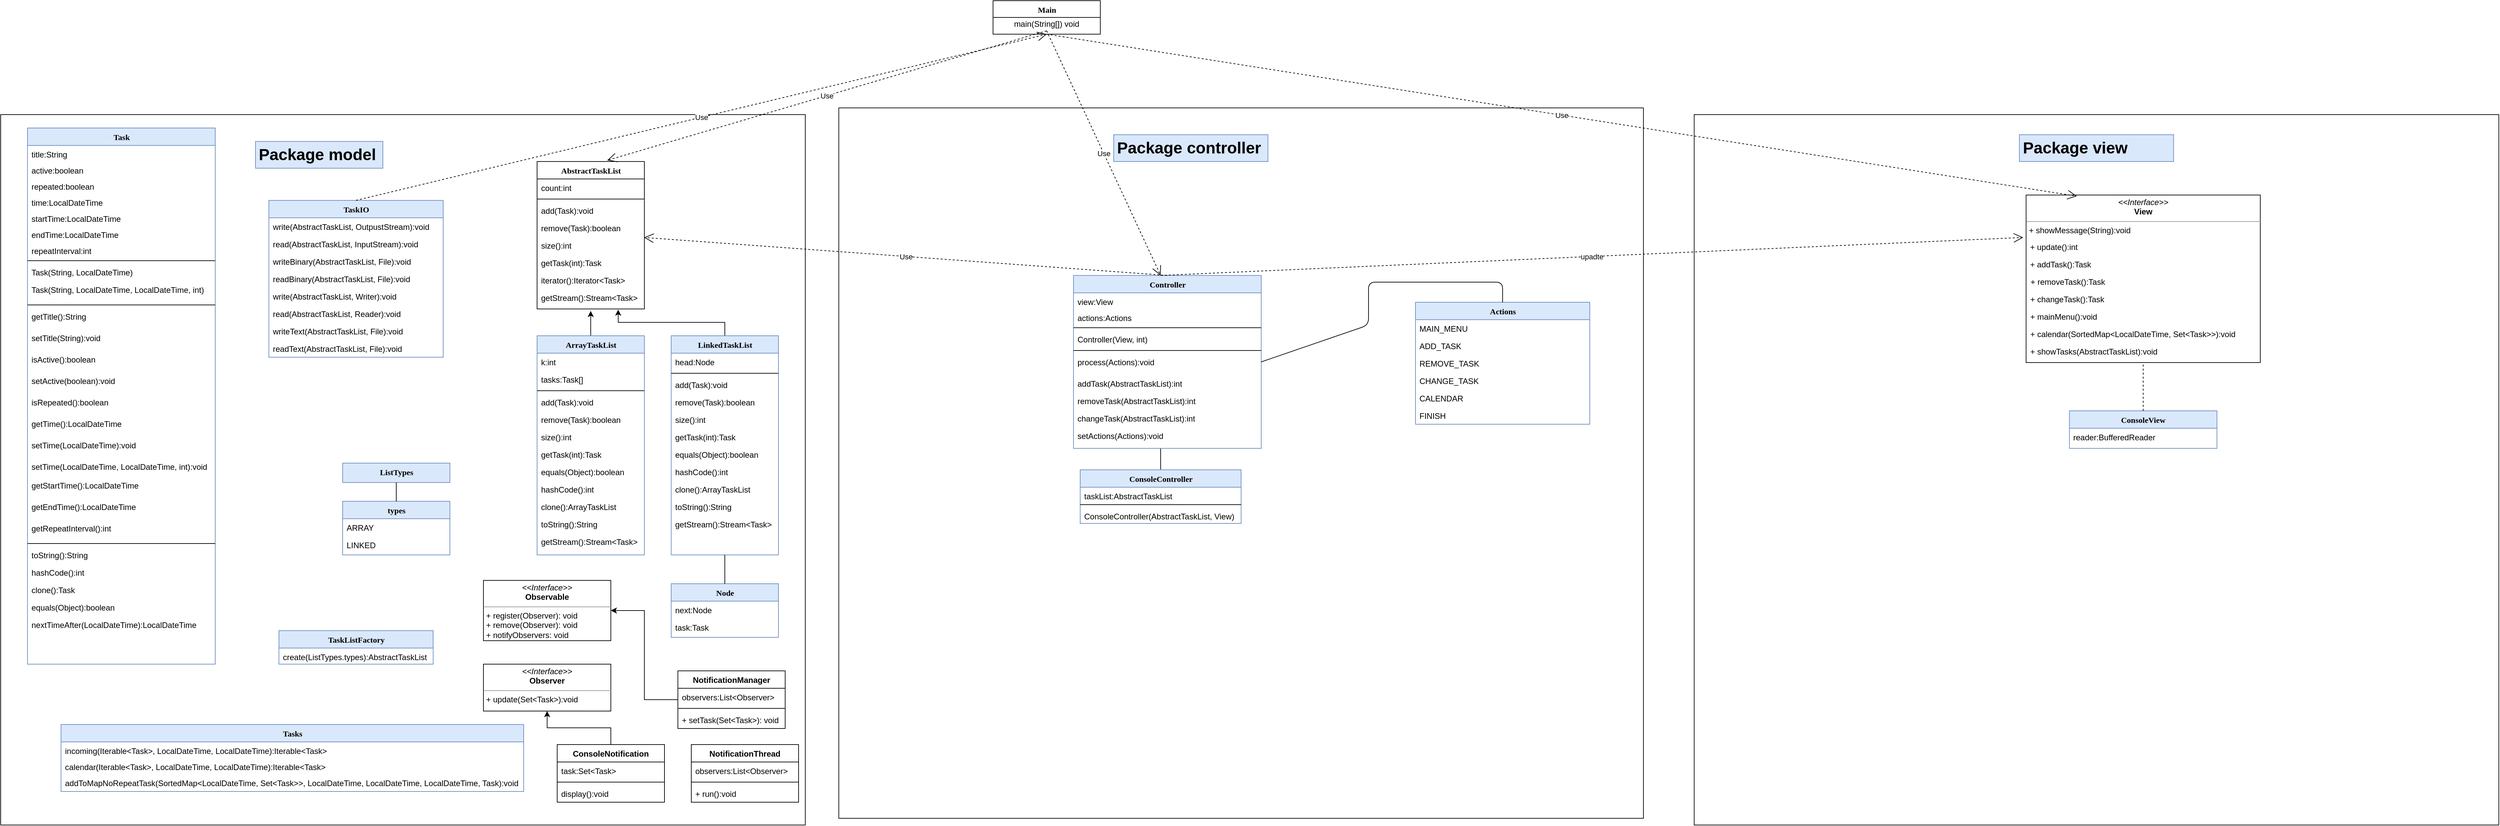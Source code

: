 <mxfile version="12.5.1" type="github">
  <diagram name="Page-1" id="9f46799a-70d6-7492-0946-bef42562c5a5">
    <mxGraphModel dx="1102" dy="603" grid="1" gridSize="10" guides="1" tooltips="1" connect="1" arrows="1" fold="1" page="1" pageScale="1" pageWidth="1100" pageHeight="850" background="#ffffff" math="0" shadow="0">
      <root>
        <mxCell id="0"/>
        <mxCell id="1" parent="0"/>
        <mxCell id="Jl83T3s884Ppd1om0JJ5-8" value="" style="rounded=0;whiteSpace=wrap;html=1;glass=0;" parent="1" vertex="1">
          <mxGeometry x="40" y="220" width="1200" height="1060" as="geometry"/>
        </mxCell>
        <mxCell id="78961159f06e98e8-17" value="AbstractTaskList" style="swimlane;html=1;fontStyle=1;align=center;verticalAlign=top;childLayout=stackLayout;horizontal=1;startSize=26;horizontalStack=0;resizeParent=1;resizeLast=0;collapsible=1;marginBottom=0;swimlaneFillColor=#ffffff;rounded=0;shadow=0;comic=0;labelBackgroundColor=none;strokeWidth=1;fillColor=none;fontFamily=Verdana;fontSize=12" parent="1" vertex="1">
          <mxGeometry x="840" y="290" width="160" height="220" as="geometry"/>
        </mxCell>
        <mxCell id="78961159f06e98e8-21" value="count:int" style="text;html=1;strokeColor=none;fillColor=none;align=left;verticalAlign=top;spacingLeft=4;spacingRight=4;whiteSpace=wrap;overflow=hidden;rotatable=0;points=[[0,0.5],[1,0.5]];portConstraint=eastwest;" parent="78961159f06e98e8-17" vertex="1">
          <mxGeometry y="26" width="160" height="26" as="geometry"/>
        </mxCell>
        <mxCell id="78961159f06e98e8-19" value="" style="line;html=1;strokeWidth=1;fillColor=none;align=left;verticalAlign=middle;spacingTop=-1;spacingLeft=3;spacingRight=3;rotatable=0;labelPosition=right;points=[];portConstraint=eastwest;" parent="78961159f06e98e8-17" vertex="1">
          <mxGeometry y="52" width="160" height="8" as="geometry"/>
        </mxCell>
        <mxCell id="78961159f06e98e8-20" value="add(Task):void" style="text;html=1;strokeColor=none;fillColor=none;align=left;verticalAlign=top;spacingLeft=4;spacingRight=4;whiteSpace=wrap;overflow=hidden;rotatable=0;points=[[0,0.5],[1,0.5]];portConstraint=eastwest;" parent="78961159f06e98e8-17" vertex="1">
          <mxGeometry y="60" width="160" height="26" as="geometry"/>
        </mxCell>
        <mxCell id="78961159f06e98e8-27" value="remove(Task):boolean" style="text;html=1;strokeColor=none;fillColor=none;align=left;verticalAlign=top;spacingLeft=4;spacingRight=4;whiteSpace=wrap;overflow=hidden;rotatable=0;points=[[0,0.5],[1,0.5]];portConstraint=eastwest;" parent="78961159f06e98e8-17" vertex="1">
          <mxGeometry y="86" width="160" height="26" as="geometry"/>
        </mxCell>
        <mxCell id="Jl83T3s884Ppd1om0JJ5-16" value="size():int" style="text;html=1;strokeColor=none;fillColor=none;align=left;verticalAlign=top;spacingLeft=4;spacingRight=4;whiteSpace=wrap;overflow=hidden;rotatable=0;points=[[0,0.5],[1,0.5]];portConstraint=eastwest;" parent="78961159f06e98e8-17" vertex="1">
          <mxGeometry y="112" width="160" height="26" as="geometry"/>
        </mxCell>
        <mxCell id="Jl83T3s884Ppd1om0JJ5-17" value="getTask(int):Task" style="text;html=1;strokeColor=none;fillColor=none;align=left;verticalAlign=top;spacingLeft=4;spacingRight=4;whiteSpace=wrap;overflow=hidden;rotatable=0;points=[[0,0.5],[1,0.5]];portConstraint=eastwest;" parent="78961159f06e98e8-17" vertex="1">
          <mxGeometry y="138" width="160" height="26" as="geometry"/>
        </mxCell>
        <mxCell id="Jl83T3s884Ppd1om0JJ5-18" value="iterator():Iterator&amp;lt;Task&amp;gt;" style="text;html=1;strokeColor=none;fillColor=none;align=left;verticalAlign=top;spacingLeft=4;spacingRight=4;whiteSpace=wrap;overflow=hidden;rotatable=0;points=[[0,0.5],[1,0.5]];portConstraint=eastwest;" parent="78961159f06e98e8-17" vertex="1">
          <mxGeometry y="164" width="160" height="26" as="geometry"/>
        </mxCell>
        <mxCell id="Jl83T3s884Ppd1om0JJ5-19" value="getStream():Stream&amp;lt;Task&amp;gt;" style="text;html=1;strokeColor=none;fillColor=none;align=left;verticalAlign=top;spacingLeft=4;spacingRight=4;whiteSpace=wrap;overflow=hidden;rotatable=0;points=[[0,0.5],[1,0.5]];portConstraint=eastwest;" parent="78961159f06e98e8-17" vertex="1">
          <mxGeometry y="190" width="160" height="26" as="geometry"/>
        </mxCell>
        <mxCell id="78961159f06e98e8-30" value="Main" style="swimlane;html=1;fontStyle=1;align=center;verticalAlign=top;childLayout=stackLayout;horizontal=1;startSize=25;horizontalStack=0;resizeParent=1;resizeLast=0;collapsible=1;marginBottom=0;swimlaneFillColor=#ffffff;rounded=0;shadow=0;comic=0;labelBackgroundColor=none;strokeWidth=1;fillColor=none;fontFamily=Verdana;fontSize=12" parent="1" vertex="1">
          <mxGeometry x="1520" y="50" width="160" height="50" as="geometry"/>
        </mxCell>
        <mxCell id="Jl83T3s884Ppd1om0JJ5-1" value="main(String[]) void" style="text;html=1;strokeColor=none;fillColor=none;align=center;verticalAlign=middle;whiteSpace=wrap;rounded=0;" parent="78961159f06e98e8-30" vertex="1">
          <mxGeometry y="25" width="160" height="20" as="geometry"/>
        </mxCell>
        <mxCell id="ICaOzD0aiAJlALt-W4pU-18" style="edgeStyle=orthogonalEdgeStyle;rounded=0;orthogonalLoop=1;jettySize=auto;html=1;exitX=0.5;exitY=0;exitDx=0;exitDy=0;" parent="1" source="78961159f06e98e8-56" edge="1">
          <mxGeometry relative="1" as="geometry">
            <mxPoint x="920" y="513" as="targetPoint"/>
          </mxGeometry>
        </mxCell>
        <mxCell id="78961159f06e98e8-56" value="ArrayTaskList" style="swimlane;html=1;fontStyle=1;align=center;verticalAlign=top;childLayout=stackLayout;horizontal=1;startSize=26;horizontalStack=0;resizeParent=1;resizeLast=0;collapsible=1;marginBottom=0;swimlaneFillColor=#ffffff;rounded=0;shadow=0;comic=0;labelBackgroundColor=none;strokeWidth=1;fillColor=#dae8fc;fontFamily=Verdana;fontSize=12;strokeColor=#6c8ebf;" parent="1" vertex="1">
          <mxGeometry x="840" y="550" width="160" height="327" as="geometry"/>
        </mxCell>
        <mxCell id="78961159f06e98e8-57" value="k:int" style="text;html=1;strokeColor=none;fillColor=none;align=left;verticalAlign=top;spacingLeft=4;spacingRight=4;whiteSpace=wrap;overflow=hidden;rotatable=0;points=[[0,0.5],[1,0.5]];portConstraint=eastwest;" parent="78961159f06e98e8-56" vertex="1">
          <mxGeometry y="26" width="160" height="26" as="geometry"/>
        </mxCell>
        <mxCell id="78961159f06e98e8-58" value="tasks:Task[]" style="text;html=1;strokeColor=none;fillColor=none;align=left;verticalAlign=top;spacingLeft=4;spacingRight=4;whiteSpace=wrap;overflow=hidden;rotatable=0;points=[[0,0.5],[1,0.5]];portConstraint=eastwest;" parent="78961159f06e98e8-56" vertex="1">
          <mxGeometry y="52" width="160" height="26" as="geometry"/>
        </mxCell>
        <mxCell id="78961159f06e98e8-64" value="" style="line;html=1;strokeWidth=1;fillColor=none;align=left;verticalAlign=middle;spacingTop=-1;spacingLeft=3;spacingRight=3;rotatable=0;labelPosition=right;points=[];portConstraint=eastwest;" parent="78961159f06e98e8-56" vertex="1">
          <mxGeometry y="78" width="160" height="8" as="geometry"/>
        </mxCell>
        <mxCell id="78961159f06e98e8-65" value="add(Task):void" style="text;html=1;strokeColor=none;fillColor=none;align=left;verticalAlign=top;spacingLeft=4;spacingRight=4;whiteSpace=wrap;overflow=hidden;rotatable=0;points=[[0,0.5],[1,0.5]];portConstraint=eastwest;" parent="78961159f06e98e8-56" vertex="1">
          <mxGeometry y="86" width="160" height="26" as="geometry"/>
        </mxCell>
        <mxCell id="78961159f06e98e8-66" value="remove(Task):boolean" style="text;html=1;strokeColor=none;fillColor=none;align=left;verticalAlign=top;spacingLeft=4;spacingRight=4;whiteSpace=wrap;overflow=hidden;rotatable=0;points=[[0,0.5],[1,0.5]];portConstraint=eastwest;" parent="78961159f06e98e8-56" vertex="1">
          <mxGeometry y="112" width="160" height="26" as="geometry"/>
        </mxCell>
        <mxCell id="78961159f06e98e8-68" value="size():int" style="text;html=1;strokeColor=none;fillColor=none;align=left;verticalAlign=top;spacingLeft=4;spacingRight=4;whiteSpace=wrap;overflow=hidden;rotatable=0;points=[[0,0.5],[1,0.5]];portConstraint=eastwest;" parent="78961159f06e98e8-56" vertex="1">
          <mxGeometry y="138" width="160" height="26" as="geometry"/>
        </mxCell>
        <mxCell id="Jl83T3s884Ppd1om0JJ5-20" value="getTask(int):Task&lt;span style=&quot;color: rgba(0 , 0 , 0 , 0) ; font-family: monospace ; font-size: 0px ; white-space: nowrap&quot;&gt;%3CmxGraphModel%3E%3Croot%3E%3CmxCell%20id%3D%220%22%2F%3E%3CmxCell%20id%3D%221%22%20parent%3D%220%22%2F%3E%3CmxCell%20id%3D%222%22%20value%3D%22size()%3Aint%22%20style%3D%22text%3Bhtml%3D1%3BstrokeColor%3Dnone%3BfillColor%3Dnone%3Balign%3Dleft%3BverticalAlign%3Dtop%3BspacingLeft%3D4%3BspacingRight%3D4%3BwhiteSpace%3Dwrap%3Boverflow%3Dhidden%3Brotatable%3D0%3Bpoints%3D%5B%5B0%2C0.5%5D%2C%5B1%2C0.5%5D%5D%3BportConstraint%3Deastwest%3B%22%20vertex%3D%221%22%20parent%3D%221%22%3E%3CmxGeometry%20x%3D%2260%22%20y%3D%22581%22%20width%3D%22160%22%20height%3D%2226%22%20as%3D%22geometry%22%2F%3E%3C%2FmxCell%3E%3C%2Froot%3E%3C%2FmxGraphModel%3E&lt;/span&gt;" style="text;html=1;strokeColor=none;fillColor=none;align=left;verticalAlign=top;spacingLeft=4;spacingRight=4;whiteSpace=wrap;overflow=hidden;rotatable=0;points=[[0,0.5],[1,0.5]];portConstraint=eastwest;" parent="78961159f06e98e8-56" vertex="1">
          <mxGeometry y="164" width="160" height="26" as="geometry"/>
        </mxCell>
        <mxCell id="Jl83T3s884Ppd1om0JJ5-21" value="equals(Object):boolean&lt;span style=&quot;color: rgba(0 , 0 , 0 , 0) ; font-family: monospace ; font-size: 0px ; white-space: nowrap&quot;&gt;%3CmxGraphModel%3E%3Croot%3E%3CmxCell%20id%3D%220%22%2F%3E%3CmxCell%20id%3D%221%22%20parent%3D%220%22%2F%3E%3CmxCell%20id%3D%222%22%20value%3D%22getTask(int)%3ATask%26lt%3Bspan%20style%3D%26quot%3Bcolor%3A%20rgba(0%20%2C%200%20%2C%200%20%2C%200)%20%3B%20font-family%3A%20monospace%20%3B%20font-size%3A%200px%20%3B%20white-space%3A%20nowrap%26quot%3B%26gt%3B%253CmxGraphModel%253E%253Croot%253E%253CmxCell%2520id%253D%25220%2522%252F%253E%253CmxCell%2520id%253D%25221%2522%2520parent%253D%25220%2522%252F%253E%253CmxCell%2520id%253D%25222%2522%2520value%253D%2522size()%253Aint%2522%2520style%253D%2522text%253Bhtml%253D1%253BstrokeColor%253Dnone%253BfillColor%253Dnone%253Balign%253Dleft%253BverticalAlign%253Dtop%253BspacingLeft%253D4%253BspacingRight%253D4%253BwhiteSpace%253Dwrap%253Boverflow%253Dhidden%253Brotatable%253D0%253Bpoints%253D%255B%255B0%252C0.5%255D%252C%255B1%252C0.5%255D%255D%253BportConstraint%253Deastwest%253B%2522%2520vertex%253D%25221%2522%2520parent%253D%25221%2522%253E%253CmxGeometry%2520x%253D%252260%2522%2520y%253D%2522581%2522%2520width%253D%2522160%2522%2520height%253D%252226%2522%2520as%253D%2522geometry%2522%252F%253E%253C%252FmxCell%253E%253C%252Froot%253E%253C%252FmxGraphModel%253E%26lt%3B%2Fspan%26gt%3B%22%20style%3D%22text%3Bhtml%3D1%3BstrokeColor%3Dnone%3BfillColor%3Dnone%3Balign%3Dleft%3BverticalAlign%3Dtop%3BspacingLeft%3D4%3BspacingRight%3D4%3BwhiteSpace%3Dwrap%3Boverflow%3Dhidden%3Brotatable%3D0%3Bpoints%3D%5B%5B0%2C0.5%5D%2C%5B1%2C0.5%5D%5D%3BportConstraint%3Deastwest%3B%22%20vertex%3D%221%22%20parent%3D%221%22%3E%3CmxGeometry%20x%3D%2260%22%20y%3D%22607%22%20width%3D%22160%22%20height%3D%2226%22%20as%3D%22geometry%22%2F%3E%3C%2FmxCell%3E%3C%2Froot%3E%3C%2FmxGraphModel%3E&lt;/span&gt;" style="text;html=1;strokeColor=none;fillColor=none;align=left;verticalAlign=top;spacingLeft=4;spacingRight=4;whiteSpace=wrap;overflow=hidden;rotatable=0;points=[[0,0.5],[1,0.5]];portConstraint=eastwest;" parent="78961159f06e98e8-56" vertex="1">
          <mxGeometry y="190" width="160" height="26" as="geometry"/>
        </mxCell>
        <mxCell id="Jl83T3s884Ppd1om0JJ5-22" value="hashCode():int" style="text;html=1;strokeColor=none;fillColor=none;align=left;verticalAlign=top;spacingLeft=4;spacingRight=4;whiteSpace=wrap;overflow=hidden;rotatable=0;points=[[0,0.5],[1,0.5]];portConstraint=eastwest;" parent="78961159f06e98e8-56" vertex="1">
          <mxGeometry y="216" width="160" height="26" as="geometry"/>
        </mxCell>
        <mxCell id="ICaOzD0aiAJlALt-W4pU-1" value="&lt;font style=&quot;vertical-align: inherit&quot;&gt;&lt;font style=&quot;vertical-align: inherit&quot;&gt;clone():ArrayTaskList&lt;/font&gt;&lt;/font&gt;" style="text;html=1;strokeColor=none;fillColor=none;align=left;verticalAlign=top;spacingLeft=4;spacingRight=4;whiteSpace=wrap;overflow=hidden;rotatable=0;points=[[0,0.5],[1,0.5]];portConstraint=eastwest;" parent="78961159f06e98e8-56" vertex="1">
          <mxGeometry y="242" width="160" height="26" as="geometry"/>
        </mxCell>
        <mxCell id="ICaOzD0aiAJlALt-W4pU-2" value="&lt;font style=&quot;vertical-align: inherit&quot;&gt;&lt;font style=&quot;vertical-align: inherit&quot;&gt;&lt;font style=&quot;vertical-align: inherit&quot;&gt;&lt;font style=&quot;vertical-align: inherit&quot;&gt;&lt;font style=&quot;vertical-align: inherit&quot;&gt;&lt;font style=&quot;vertical-align: inherit&quot;&gt;toString():String&lt;/font&gt;&lt;/font&gt;&lt;/font&gt;&lt;/font&gt;&lt;/font&gt;&lt;/font&gt;" style="text;html=1;strokeColor=none;fillColor=none;align=left;verticalAlign=top;spacingLeft=4;spacingRight=4;whiteSpace=wrap;overflow=hidden;rotatable=0;points=[[0,0.5],[1,0.5]];portConstraint=eastwest;" parent="78961159f06e98e8-56" vertex="1">
          <mxGeometry y="268" width="160" height="26" as="geometry"/>
        </mxCell>
        <mxCell id="ICaOzD0aiAJlALt-W4pU-3" value="&lt;font style=&quot;vertical-align: inherit&quot;&gt;&lt;font style=&quot;vertical-align: inherit&quot;&gt;&lt;font style=&quot;vertical-align: inherit&quot;&gt;&lt;font style=&quot;vertical-align: inherit&quot;&gt;&lt;font style=&quot;vertical-align: inherit&quot;&gt;&lt;font style=&quot;vertical-align: inherit&quot;&gt;&lt;font style=&quot;vertical-align: inherit&quot;&gt;&lt;font style=&quot;vertical-align: inherit&quot;&gt;getStream():Stream&amp;lt;Task&amp;gt;&lt;/font&gt;&lt;/font&gt;&lt;/font&gt;&lt;/font&gt;&lt;/font&gt;&lt;/font&gt;&lt;/font&gt;&lt;/font&gt;" style="text;html=1;strokeColor=none;fillColor=none;align=left;verticalAlign=top;spacingLeft=4;spacingRight=4;whiteSpace=wrap;overflow=hidden;rotatable=0;points=[[0,0.5],[1,0.5]];portConstraint=eastwest;" parent="78961159f06e98e8-56" vertex="1">
          <mxGeometry y="294" width="160" height="26" as="geometry"/>
        </mxCell>
        <mxCell id="Jl83T3s884Ppd1om0JJ5-13" value="&lt;h1&gt;Package model&lt;/h1&gt;" style="text;html=1;strokeColor=#6c8ebf;fillColor=#dae8fc;spacing=5;spacingTop=-20;whiteSpace=wrap;overflow=hidden;rounded=0;glass=0;" parent="1" vertex="1">
          <mxGeometry x="420" y="260" width="190" height="40" as="geometry"/>
        </mxCell>
        <mxCell id="ICaOzD0aiAJlALt-W4pU-19" style="edgeStyle=orthogonalEdgeStyle;rounded=0;orthogonalLoop=1;jettySize=auto;html=1;entryX=0.756;entryY=1.192;entryDx=0;entryDy=0;entryPerimeter=0;" parent="1" source="ICaOzD0aiAJlALt-W4pU-4" target="Jl83T3s884Ppd1om0JJ5-19" edge="1">
          <mxGeometry relative="1" as="geometry">
            <Array as="points">
              <mxPoint x="1120" y="530"/>
              <mxPoint x="961" y="530"/>
            </Array>
          </mxGeometry>
        </mxCell>
        <mxCell id="ICaOzD0aiAJlALt-W4pU-4" value="LinkedTaskList" style="swimlane;html=1;fontStyle=1;align=center;verticalAlign=top;childLayout=stackLayout;horizontal=1;startSize=26;horizontalStack=0;resizeParent=1;resizeLast=0;collapsible=1;marginBottom=0;swimlaneFillColor=#ffffff;rounded=0;shadow=0;comic=0;labelBackgroundColor=none;strokeWidth=1;fillColor=#dae8fc;fontFamily=Verdana;fontSize=12;strokeColor=#6c8ebf;" parent="1" vertex="1">
          <mxGeometry x="1040" y="550" width="160" height="327" as="geometry"/>
        </mxCell>
        <mxCell id="ICaOzD0aiAJlALt-W4pU-5" value="head:Node" style="text;html=1;strokeColor=none;fillColor=none;align=left;verticalAlign=top;spacingLeft=4;spacingRight=4;whiteSpace=wrap;overflow=hidden;rotatable=0;points=[[0,0.5],[1,0.5]];portConstraint=eastwest;" parent="ICaOzD0aiAJlALt-W4pU-4" vertex="1">
          <mxGeometry y="26" width="160" height="26" as="geometry"/>
        </mxCell>
        <mxCell id="ICaOzD0aiAJlALt-W4pU-7" value="" style="line;html=1;strokeWidth=1;fillColor=none;align=left;verticalAlign=middle;spacingTop=-1;spacingLeft=3;spacingRight=3;rotatable=0;labelPosition=right;points=[];portConstraint=eastwest;" parent="ICaOzD0aiAJlALt-W4pU-4" vertex="1">
          <mxGeometry y="52" width="160" height="8" as="geometry"/>
        </mxCell>
        <mxCell id="ICaOzD0aiAJlALt-W4pU-8" value="add(Task):void" style="text;html=1;strokeColor=none;fillColor=none;align=left;verticalAlign=top;spacingLeft=4;spacingRight=4;whiteSpace=wrap;overflow=hidden;rotatable=0;points=[[0,0.5],[1,0.5]];portConstraint=eastwest;" parent="ICaOzD0aiAJlALt-W4pU-4" vertex="1">
          <mxGeometry y="60" width="160" height="26" as="geometry"/>
        </mxCell>
        <mxCell id="ICaOzD0aiAJlALt-W4pU-9" value="remove(Task):boolean" style="text;html=1;strokeColor=none;fillColor=none;align=left;verticalAlign=top;spacingLeft=4;spacingRight=4;whiteSpace=wrap;overflow=hidden;rotatable=0;points=[[0,0.5],[1,0.5]];portConstraint=eastwest;" parent="ICaOzD0aiAJlALt-W4pU-4" vertex="1">
          <mxGeometry y="86" width="160" height="26" as="geometry"/>
        </mxCell>
        <mxCell id="ICaOzD0aiAJlALt-W4pU-10" value="size():int" style="text;html=1;strokeColor=none;fillColor=none;align=left;verticalAlign=top;spacingLeft=4;spacingRight=4;whiteSpace=wrap;overflow=hidden;rotatable=0;points=[[0,0.5],[1,0.5]];portConstraint=eastwest;" parent="ICaOzD0aiAJlALt-W4pU-4" vertex="1">
          <mxGeometry y="112" width="160" height="26" as="geometry"/>
        </mxCell>
        <mxCell id="ICaOzD0aiAJlALt-W4pU-11" value="getTask(int):Task&lt;span style=&quot;color: rgba(0 , 0 , 0 , 0) ; font-family: monospace ; font-size: 0px ; white-space: nowrap&quot;&gt;%3CmxGraphModel%3E%3Croot%3E%3CmxCell%20id%3D%220%22%2F%3E%3CmxCell%20id%3D%221%22%20parent%3D%220%22%2F%3E%3CmxCell%20id%3D%222%22%20value%3D%22size()%3Aint%22%20style%3D%22text%3Bhtml%3D1%3BstrokeColor%3Dnone%3BfillColor%3Dnone%3Balign%3Dleft%3BverticalAlign%3Dtop%3BspacingLeft%3D4%3BspacingRight%3D4%3BwhiteSpace%3Dwrap%3Boverflow%3Dhidden%3Brotatable%3D0%3Bpoints%3D%5B%5B0%2C0.5%5D%2C%5B1%2C0.5%5D%5D%3BportConstraint%3Deastwest%3B%22%20vertex%3D%221%22%20parent%3D%221%22%3E%3CmxGeometry%20x%3D%2260%22%20y%3D%22581%22%20width%3D%22160%22%20height%3D%2226%22%20as%3D%22geometry%22%2F%3E%3C%2FmxCell%3E%3C%2Froot%3E%3C%2FmxGraphModel%3E&lt;/span&gt;" style="text;html=1;strokeColor=none;fillColor=none;align=left;verticalAlign=top;spacingLeft=4;spacingRight=4;whiteSpace=wrap;overflow=hidden;rotatable=0;points=[[0,0.5],[1,0.5]];portConstraint=eastwest;" parent="ICaOzD0aiAJlALt-W4pU-4" vertex="1">
          <mxGeometry y="138" width="160" height="26" as="geometry"/>
        </mxCell>
        <mxCell id="ICaOzD0aiAJlALt-W4pU-12" value="equals(Object):boolean&lt;span style=&quot;color: rgba(0 , 0 , 0 , 0) ; font-family: monospace ; font-size: 0px ; white-space: nowrap&quot;&gt;%3CmxGraphModel%3E%3Croot%3E%3CmxCell%20id%3D%220%22%2F%3E%3CmxCell%20id%3D%221%22%20parent%3D%220%22%2F%3E%3CmxCell%20id%3D%222%22%20value%3D%22getTask(int)%3ATask%26lt%3Bspan%20style%3D%26quot%3Bcolor%3A%20rgba(0%20%2C%200%20%2C%200%20%2C%200)%20%3B%20font-family%3A%20monospace%20%3B%20font-size%3A%200px%20%3B%20white-space%3A%20nowrap%26quot%3B%26gt%3B%253CmxGraphModel%253E%253Croot%253E%253CmxCell%2520id%253D%25220%2522%252F%253E%253CmxCell%2520id%253D%25221%2522%2520parent%253D%25220%2522%252F%253E%253CmxCell%2520id%253D%25222%2522%2520value%253D%2522size()%253Aint%2522%2520style%253D%2522text%253Bhtml%253D1%253BstrokeColor%253Dnone%253BfillColor%253Dnone%253Balign%253Dleft%253BverticalAlign%253Dtop%253BspacingLeft%253D4%253BspacingRight%253D4%253BwhiteSpace%253Dwrap%253Boverflow%253Dhidden%253Brotatable%253D0%253Bpoints%253D%255B%255B0%252C0.5%255D%252C%255B1%252C0.5%255D%255D%253BportConstraint%253Deastwest%253B%2522%2520vertex%253D%25221%2522%2520parent%253D%25221%2522%253E%253CmxGeometry%2520x%253D%252260%2522%2520y%253D%2522581%2522%2520width%253D%2522160%2522%2520height%253D%252226%2522%2520as%253D%2522geometry%2522%252F%253E%253C%252FmxCell%253E%253C%252Froot%253E%253C%252FmxGraphModel%253E%26lt%3B%2Fspan%26gt%3B%22%20style%3D%22text%3Bhtml%3D1%3BstrokeColor%3Dnone%3BfillColor%3Dnone%3Balign%3Dleft%3BverticalAlign%3Dtop%3BspacingLeft%3D4%3BspacingRight%3D4%3BwhiteSpace%3Dwrap%3Boverflow%3Dhidden%3Brotatable%3D0%3Bpoints%3D%5B%5B0%2C0.5%5D%2C%5B1%2C0.5%5D%5D%3BportConstraint%3Deastwest%3B%22%20vertex%3D%221%22%20parent%3D%221%22%3E%3CmxGeometry%20x%3D%2260%22%20y%3D%22607%22%20width%3D%22160%22%20height%3D%2226%22%20as%3D%22geometry%22%2F%3E%3C%2FmxCell%3E%3C%2Froot%3E%3C%2FmxGraphModel%3E&lt;/span&gt;" style="text;html=1;strokeColor=none;fillColor=none;align=left;verticalAlign=top;spacingLeft=4;spacingRight=4;whiteSpace=wrap;overflow=hidden;rotatable=0;points=[[0,0.5],[1,0.5]];portConstraint=eastwest;" parent="ICaOzD0aiAJlALt-W4pU-4" vertex="1">
          <mxGeometry y="164" width="160" height="26" as="geometry"/>
        </mxCell>
        <mxCell id="ICaOzD0aiAJlALt-W4pU-13" value="hashCode():int" style="text;html=1;strokeColor=none;fillColor=none;align=left;verticalAlign=top;spacingLeft=4;spacingRight=4;whiteSpace=wrap;overflow=hidden;rotatable=0;points=[[0,0.5],[1,0.5]];portConstraint=eastwest;" parent="ICaOzD0aiAJlALt-W4pU-4" vertex="1">
          <mxGeometry y="190" width="160" height="26" as="geometry"/>
        </mxCell>
        <mxCell id="ICaOzD0aiAJlALt-W4pU-14" value="&lt;font style=&quot;vertical-align: inherit&quot;&gt;&lt;font style=&quot;vertical-align: inherit&quot;&gt;clone():ArrayTaskList&lt;/font&gt;&lt;/font&gt;" style="text;html=1;strokeColor=none;fillColor=none;align=left;verticalAlign=top;spacingLeft=4;spacingRight=4;whiteSpace=wrap;overflow=hidden;rotatable=0;points=[[0,0.5],[1,0.5]];portConstraint=eastwest;" parent="ICaOzD0aiAJlALt-W4pU-4" vertex="1">
          <mxGeometry y="216" width="160" height="26" as="geometry"/>
        </mxCell>
        <mxCell id="ICaOzD0aiAJlALt-W4pU-15" value="&lt;font style=&quot;vertical-align: inherit&quot;&gt;&lt;font style=&quot;vertical-align: inherit&quot;&gt;&lt;font style=&quot;vertical-align: inherit&quot;&gt;&lt;font style=&quot;vertical-align: inherit&quot;&gt;&lt;font style=&quot;vertical-align: inherit&quot;&gt;&lt;font style=&quot;vertical-align: inherit&quot;&gt;toString():String&lt;/font&gt;&lt;/font&gt;&lt;/font&gt;&lt;/font&gt;&lt;/font&gt;&lt;/font&gt;" style="text;html=1;strokeColor=none;fillColor=none;align=left;verticalAlign=top;spacingLeft=4;spacingRight=4;whiteSpace=wrap;overflow=hidden;rotatable=0;points=[[0,0.5],[1,0.5]];portConstraint=eastwest;" parent="ICaOzD0aiAJlALt-W4pU-4" vertex="1">
          <mxGeometry y="242" width="160" height="26" as="geometry"/>
        </mxCell>
        <mxCell id="ICaOzD0aiAJlALt-W4pU-16" value="&lt;font style=&quot;vertical-align: inherit&quot;&gt;&lt;font style=&quot;vertical-align: inherit&quot;&gt;&lt;font style=&quot;vertical-align: inherit&quot;&gt;&lt;font style=&quot;vertical-align: inherit&quot;&gt;&lt;font style=&quot;vertical-align: inherit&quot;&gt;&lt;font style=&quot;vertical-align: inherit&quot;&gt;&lt;font style=&quot;vertical-align: inherit&quot;&gt;&lt;font style=&quot;vertical-align: inherit&quot;&gt;getStream():Stream&amp;lt;Task&amp;gt;&lt;/font&gt;&lt;/font&gt;&lt;/font&gt;&lt;/font&gt;&lt;/font&gt;&lt;/font&gt;&lt;/font&gt;&lt;/font&gt;" style="text;html=1;strokeColor=none;fillColor=none;align=left;verticalAlign=top;spacingLeft=4;spacingRight=4;whiteSpace=wrap;overflow=hidden;rotatable=0;points=[[0,0.5],[1,0.5]];portConstraint=eastwest;" parent="ICaOzD0aiAJlALt-W4pU-4" vertex="1">
          <mxGeometry y="268" width="160" height="26" as="geometry"/>
        </mxCell>
        <mxCell id="ICaOzD0aiAJlALt-W4pU-33" value="Node" style="swimlane;html=1;fontStyle=1;align=center;verticalAlign=top;childLayout=stackLayout;horizontal=1;startSize=26;horizontalStack=0;resizeParent=1;resizeLast=0;collapsible=1;marginBottom=0;swimlaneFillColor=#ffffff;rounded=0;shadow=0;comic=0;labelBackgroundColor=none;strokeWidth=1;fontFamily=Verdana;fontSize=12;fillColor=#dae8fc;strokeColor=#6c8ebf;" parent="1" vertex="1">
          <mxGeometry x="1040" y="920" width="160" height="80" as="geometry"/>
        </mxCell>
        <mxCell id="ICaOzD0aiAJlALt-W4pU-34" value="next:Node" style="text;html=1;strokeColor=none;fillColor=none;align=left;verticalAlign=top;spacingLeft=4;spacingRight=4;whiteSpace=wrap;overflow=hidden;rotatable=0;points=[[0,0.5],[1,0.5]];portConstraint=eastwest;" parent="ICaOzD0aiAJlALt-W4pU-33" vertex="1">
          <mxGeometry y="26" width="160" height="26" as="geometry"/>
        </mxCell>
        <mxCell id="ICaOzD0aiAJlALt-W4pU-45" value="task:Task" style="text;html=1;strokeColor=none;fillColor=none;align=left;verticalAlign=top;spacingLeft=4;spacingRight=4;whiteSpace=wrap;overflow=hidden;rotatable=0;points=[[0,0.5],[1,0.5]];portConstraint=eastwest;" parent="ICaOzD0aiAJlALt-W4pU-33" vertex="1">
          <mxGeometry y="52" width="160" height="26" as="geometry"/>
        </mxCell>
        <mxCell id="ICaOzD0aiAJlALt-W4pU-46" value="" style="endArrow=none;html=1;exitX=0.5;exitY=0;exitDx=0;exitDy=0;entryX=0.5;entryY=1;entryDx=0;entryDy=0;" parent="1" source="ICaOzD0aiAJlALt-W4pU-33" target="ICaOzD0aiAJlALt-W4pU-4" edge="1">
          <mxGeometry width="50" height="50" relative="1" as="geometry">
            <mxPoint x="340" y="960" as="sourcePoint"/>
            <mxPoint x="390" y="910" as="targetPoint"/>
          </mxGeometry>
        </mxCell>
        <mxCell id="ICaOzD0aiAJlALt-W4pU-48" value="Task" style="swimlane;html=1;fontStyle=1;align=center;verticalAlign=top;childLayout=stackLayout;horizontal=1;startSize=26;horizontalStack=0;resizeParent=1;resizeLast=0;collapsible=1;marginBottom=0;swimlaneFillColor=#ffffff;rounded=0;shadow=0;comic=0;labelBackgroundColor=none;strokeWidth=1;fillColor=#dae8fc;fontFamily=Verdana;fontSize=12;strokeColor=#6c8ebf;" parent="1" vertex="1">
          <mxGeometry x="80" y="240" width="280" height="800" as="geometry"/>
        </mxCell>
        <mxCell id="ICaOzD0aiAJlALt-W4pU-49" value="title:String" style="text;html=1;strokeColor=none;fillColor=none;align=left;verticalAlign=top;spacingLeft=4;spacingRight=4;whiteSpace=wrap;overflow=hidden;rotatable=0;points=[[0,0.5],[1,0.5]];portConstraint=eastwest;" parent="ICaOzD0aiAJlALt-W4pU-48" vertex="1">
          <mxGeometry y="26" width="280" height="24" as="geometry"/>
        </mxCell>
        <mxCell id="ICaOzD0aiAJlALt-W4pU-62" value="active:boolean" style="text;html=1;strokeColor=none;fillColor=none;align=left;verticalAlign=top;spacingLeft=4;spacingRight=4;whiteSpace=wrap;overflow=hidden;rotatable=0;points=[[0,0.5],[1,0.5]];portConstraint=eastwest;" parent="ICaOzD0aiAJlALt-W4pU-48" vertex="1">
          <mxGeometry y="50" width="280" height="24" as="geometry"/>
        </mxCell>
        <mxCell id="ICaOzD0aiAJlALt-W4pU-61" value="repeated:boolean&lt;span style=&quot;color: rgba(0 , 0 , 0 , 0) ; font-family: monospace ; font-size: 0px ; white-space: nowrap&quot;&gt;%3CmxGraphModel%3E%3Croot%3E%3CmxCell%20id%3D%220%22%2F%3E%3CmxCell%20id%3D%221%22%20parent%3D%220%22%2F%3E%3CmxCell%20id%3D%222%22%20value%3D%22active%3Aboolean%22%20style%3D%22text%3Bhtml%3D1%3BstrokeColor%3Dnone%3BfillColor%3Dnone%3Balign%3Dleft%3BverticalAlign%3Dtop%3BspacingLeft%3D4%3BspacingRight%3D4%3BwhiteSpace%3Dwrap%3Boverflow%3Dhidden%3Brotatable%3D0%3Bpoints%3D%5B%5B0%2C0.5%5D%2C%5B1%2C0.5%5D%5D%3BportConstraint%3Deastwest%3B%22%20vertex%3D%221%22%20parent%3D%221%22%3E%3CmxGeometry%20x%3D%22610%22%20y%3D%22459.5%22%20width%3D%22160%22%20height%3D%2224%22%20as%3D%22geometry%22%2F%3E%3C%2FmxCell%3E%3C%2Froot%3E%3C%2FmxGraphModel%3E&lt;/span&gt;" style="text;html=1;strokeColor=none;fillColor=none;align=left;verticalAlign=top;spacingLeft=4;spacingRight=4;whiteSpace=wrap;overflow=hidden;rotatable=0;points=[[0,0.5],[1,0.5]];portConstraint=eastwest;" parent="ICaOzD0aiAJlALt-W4pU-48" vertex="1">
          <mxGeometry y="74" width="280" height="24" as="geometry"/>
        </mxCell>
        <mxCell id="ICaOzD0aiAJlALt-W4pU-63" value="time:LocalDateTime" style="text;html=1;strokeColor=none;fillColor=none;align=left;verticalAlign=top;spacingLeft=4;spacingRight=4;whiteSpace=wrap;overflow=hidden;rotatable=0;points=[[0,0.5],[1,0.5]];portConstraint=eastwest;" parent="ICaOzD0aiAJlALt-W4pU-48" vertex="1">
          <mxGeometry y="98" width="280" height="24" as="geometry"/>
        </mxCell>
        <mxCell id="ICaOzD0aiAJlALt-W4pU-64" value="startTime:LocalDateTime" style="text;html=1;strokeColor=none;fillColor=none;align=left;verticalAlign=top;spacingLeft=4;spacingRight=4;whiteSpace=wrap;overflow=hidden;rotatable=0;points=[[0,0.5],[1,0.5]];portConstraint=eastwest;" parent="ICaOzD0aiAJlALt-W4pU-48" vertex="1">
          <mxGeometry y="122" width="280" height="24" as="geometry"/>
        </mxCell>
        <mxCell id="ICaOzD0aiAJlALt-W4pU-65" value="endTime:LocalDateTime" style="text;html=1;strokeColor=none;fillColor=none;align=left;verticalAlign=top;spacingLeft=4;spacingRight=4;whiteSpace=wrap;overflow=hidden;rotatable=0;points=[[0,0.5],[1,0.5]];portConstraint=eastwest;" parent="ICaOzD0aiAJlALt-W4pU-48" vertex="1">
          <mxGeometry y="146" width="280" height="24" as="geometry"/>
        </mxCell>
        <mxCell id="ICaOzD0aiAJlALt-W4pU-66" value="repeatInterval:int" style="text;html=1;strokeColor=none;fillColor=none;align=left;verticalAlign=top;spacingLeft=4;spacingRight=4;whiteSpace=wrap;overflow=hidden;rotatable=0;points=[[0,0.5],[1,0.5]];portConstraint=eastwest;" parent="ICaOzD0aiAJlALt-W4pU-48" vertex="1">
          <mxGeometry y="170" width="280" height="24" as="geometry"/>
        </mxCell>
        <mxCell id="ICaOzD0aiAJlALt-W4pU-50" value="" style="line;html=1;strokeWidth=1;fillColor=none;align=left;verticalAlign=middle;spacingTop=-1;spacingLeft=3;spacingRight=3;rotatable=0;labelPosition=right;points=[];portConstraint=eastwest;" parent="ICaOzD0aiAJlALt-W4pU-48" vertex="1">
          <mxGeometry y="194" width="280" height="8" as="geometry"/>
        </mxCell>
        <mxCell id="ICaOzD0aiAJlALt-W4pU-68" value="&lt;font style=&quot;vertical-align: inherit&quot;&gt;&lt;font style=&quot;vertical-align: inherit&quot;&gt;&lt;font style=&quot;vertical-align: inherit&quot;&gt;&lt;font style=&quot;vertical-align: inherit&quot;&gt;&lt;font style=&quot;vertical-align: inherit&quot;&gt;&lt;font style=&quot;vertical-align: inherit&quot;&gt;Task(String, LocalDateTime)&lt;/font&gt;&lt;/font&gt;&lt;/font&gt;&lt;/font&gt;&lt;/font&gt;&lt;/font&gt;" style="text;html=1;strokeColor=none;fillColor=none;align=left;verticalAlign=top;spacingLeft=4;spacingRight=4;whiteSpace=wrap;overflow=hidden;rotatable=0;points=[[0,0.5],[1,0.5]];portConstraint=eastwest;" parent="ICaOzD0aiAJlALt-W4pU-48" vertex="1">
          <mxGeometry y="202" width="280" height="26" as="geometry"/>
        </mxCell>
        <mxCell id="ICaOzD0aiAJlALt-W4pU-69" value="&lt;font style=&quot;vertical-align: inherit&quot;&gt;&lt;font style=&quot;vertical-align: inherit&quot;&gt;&lt;font style=&quot;vertical-align: inherit&quot;&gt;&lt;font style=&quot;vertical-align: inherit&quot;&gt;&lt;font style=&quot;vertical-align: inherit&quot;&gt;&lt;font style=&quot;vertical-align: inherit&quot;&gt;Task(String, LocalDateTime, LocalDateTime, int)&lt;/font&gt;&lt;/font&gt;&lt;/font&gt;&lt;/font&gt;&lt;/font&gt;&lt;/font&gt;" style="text;html=1;strokeColor=none;fillColor=none;align=left;verticalAlign=top;spacingLeft=4;spacingRight=4;whiteSpace=wrap;overflow=hidden;rotatable=0;points=[[0,0.5],[1,0.5]];portConstraint=eastwest;" parent="ICaOzD0aiAJlALt-W4pU-48" vertex="1">
          <mxGeometry y="228" width="280" height="32" as="geometry"/>
        </mxCell>
        <mxCell id="ICaOzD0aiAJlALt-W4pU-67" value="" style="line;html=1;strokeWidth=1;fillColor=none;align=left;verticalAlign=middle;spacingTop=-1;spacingLeft=3;spacingRight=3;rotatable=0;labelPosition=right;points=[];portConstraint=eastwest;" parent="ICaOzD0aiAJlALt-W4pU-48" vertex="1">
          <mxGeometry y="260" width="280" height="8" as="geometry"/>
        </mxCell>
        <mxCell id="2RO7b1EySUIn5wooA4Gc-1" value="&lt;font style=&quot;vertical-align: inherit&quot;&gt;&lt;font style=&quot;vertical-align: inherit&quot;&gt;&lt;font style=&quot;vertical-align: inherit&quot;&gt;&lt;font style=&quot;vertical-align: inherit&quot;&gt;&lt;font style=&quot;vertical-align: inherit&quot;&gt;&lt;font style=&quot;vertical-align: inherit&quot;&gt;getTitle():String&lt;/font&gt;&lt;/font&gt;&lt;/font&gt;&lt;/font&gt;&lt;/font&gt;&lt;/font&gt;" style="text;html=1;strokeColor=none;fillColor=none;align=left;verticalAlign=top;spacingLeft=4;spacingRight=4;whiteSpace=wrap;overflow=hidden;rotatable=0;points=[[0,0.5],[1,0.5]];portConstraint=eastwest;" parent="ICaOzD0aiAJlALt-W4pU-48" vertex="1">
          <mxGeometry y="268" width="280" height="32" as="geometry"/>
        </mxCell>
        <mxCell id="2RO7b1EySUIn5wooA4Gc-3" value="&lt;font style=&quot;vertical-align: inherit&quot;&gt;&lt;font style=&quot;vertical-align: inherit&quot;&gt;&lt;font style=&quot;vertical-align: inherit&quot;&gt;&lt;font style=&quot;vertical-align: inherit&quot;&gt;&lt;font style=&quot;vertical-align: inherit&quot;&gt;&lt;font style=&quot;vertical-align: inherit&quot;&gt;setTitle(String):void&lt;/font&gt;&lt;/font&gt;&lt;/font&gt;&lt;/font&gt;&lt;/font&gt;&lt;/font&gt;" style="text;html=1;strokeColor=none;fillColor=none;align=left;verticalAlign=top;spacingLeft=4;spacingRight=4;whiteSpace=wrap;overflow=hidden;rotatable=0;points=[[0,0.5],[1,0.5]];portConstraint=eastwest;" parent="ICaOzD0aiAJlALt-W4pU-48" vertex="1">
          <mxGeometry y="300" width="280" height="32" as="geometry"/>
        </mxCell>
        <mxCell id="2RO7b1EySUIn5wooA4Gc-4" value="&lt;font style=&quot;vertical-align: inherit&quot;&gt;&lt;font style=&quot;vertical-align: inherit&quot;&gt;&lt;font style=&quot;vertical-align: inherit&quot;&gt;&lt;font style=&quot;vertical-align: inherit&quot;&gt;&lt;font style=&quot;vertical-align: inherit&quot;&gt;&lt;font style=&quot;vertical-align: inherit&quot;&gt;isActive():boolean&lt;/font&gt;&lt;/font&gt;&lt;/font&gt;&lt;/font&gt;&lt;/font&gt;&lt;/font&gt;" style="text;html=1;strokeColor=none;fillColor=none;align=left;verticalAlign=top;spacingLeft=4;spacingRight=4;whiteSpace=wrap;overflow=hidden;rotatable=0;points=[[0,0.5],[1,0.5]];portConstraint=eastwest;" parent="ICaOzD0aiAJlALt-W4pU-48" vertex="1">
          <mxGeometry y="332" width="280" height="32" as="geometry"/>
        </mxCell>
        <mxCell id="2RO7b1EySUIn5wooA4Gc-5" value="&lt;font style=&quot;vertical-align: inherit&quot;&gt;&lt;font style=&quot;vertical-align: inherit&quot;&gt;&lt;font style=&quot;vertical-align: inherit&quot;&gt;&lt;font style=&quot;vertical-align: inherit&quot;&gt;&lt;font style=&quot;vertical-align: inherit&quot;&gt;&lt;font style=&quot;vertical-align: inherit&quot;&gt;setActive(boolean):void&lt;/font&gt;&lt;/font&gt;&lt;/font&gt;&lt;/font&gt;&lt;/font&gt;&lt;/font&gt;" style="text;html=1;strokeColor=none;fillColor=none;align=left;verticalAlign=top;spacingLeft=4;spacingRight=4;whiteSpace=wrap;overflow=hidden;rotatable=0;points=[[0,0.5],[1,0.5]];portConstraint=eastwest;" parent="ICaOzD0aiAJlALt-W4pU-48" vertex="1">
          <mxGeometry y="364" width="280" height="32" as="geometry"/>
        </mxCell>
        <mxCell id="2RO7b1EySUIn5wooA4Gc-12" value="&lt;font style=&quot;vertical-align: inherit&quot;&gt;&lt;font style=&quot;vertical-align: inherit&quot;&gt;&lt;font style=&quot;vertical-align: inherit&quot;&gt;&lt;font style=&quot;vertical-align: inherit&quot;&gt;&lt;font style=&quot;vertical-align: inherit&quot;&gt;&lt;font style=&quot;vertical-align: inherit&quot;&gt;isRepeated():boolean&lt;/font&gt;&lt;/font&gt;&lt;/font&gt;&lt;/font&gt;&lt;/font&gt;&lt;/font&gt;" style="text;html=1;strokeColor=none;fillColor=none;align=left;verticalAlign=top;spacingLeft=4;spacingRight=4;whiteSpace=wrap;overflow=hidden;rotatable=0;points=[[0,0.5],[1,0.5]];portConstraint=eastwest;" parent="ICaOzD0aiAJlALt-W4pU-48" vertex="1">
          <mxGeometry y="396" width="280" height="32" as="geometry"/>
        </mxCell>
        <mxCell id="2RO7b1EySUIn5wooA4Gc-6" value="&lt;font style=&quot;vertical-align: inherit&quot;&gt;&lt;font style=&quot;vertical-align: inherit&quot;&gt;&lt;font style=&quot;vertical-align: inherit&quot;&gt;&lt;font style=&quot;vertical-align: inherit&quot;&gt;&lt;font style=&quot;vertical-align: inherit&quot;&gt;&lt;font style=&quot;vertical-align: inherit&quot;&gt;getTime():LocalDateTime&lt;/font&gt;&lt;/font&gt;&lt;/font&gt;&lt;/font&gt;&lt;/font&gt;&lt;/font&gt;" style="text;html=1;strokeColor=none;fillColor=none;align=left;verticalAlign=top;spacingLeft=4;spacingRight=4;whiteSpace=wrap;overflow=hidden;rotatable=0;points=[[0,0.5],[1,0.5]];portConstraint=eastwest;" parent="ICaOzD0aiAJlALt-W4pU-48" vertex="1">
          <mxGeometry y="428" width="280" height="32" as="geometry"/>
        </mxCell>
        <mxCell id="2RO7b1EySUIn5wooA4Gc-7" value="setTime(LocalDateTime):void" style="text;html=1;strokeColor=none;fillColor=none;align=left;verticalAlign=top;spacingLeft=4;spacingRight=4;whiteSpace=wrap;overflow=hidden;rotatable=0;points=[[0,0.5],[1,0.5]];portConstraint=eastwest;" parent="ICaOzD0aiAJlALt-W4pU-48" vertex="1">
          <mxGeometry y="460" width="280" height="32" as="geometry"/>
        </mxCell>
        <mxCell id="2RO7b1EySUIn5wooA4Gc-11" value="setTime(LocalDateTime, LocalDateTime, int):void" style="text;html=1;strokeColor=none;fillColor=none;align=left;verticalAlign=top;spacingLeft=4;spacingRight=4;whiteSpace=wrap;overflow=hidden;rotatable=0;points=[[0,0.5],[1,0.5]];portConstraint=eastwest;" parent="ICaOzD0aiAJlALt-W4pU-48" vertex="1">
          <mxGeometry y="492" width="280" height="28" as="geometry"/>
        </mxCell>
        <mxCell id="2RO7b1EySUIn5wooA4Gc-8" value="getStartTime():LocalDateTime" style="text;html=1;strokeColor=none;fillColor=none;align=left;verticalAlign=top;spacingLeft=4;spacingRight=4;whiteSpace=wrap;overflow=hidden;rotatable=0;points=[[0,0.5],[1,0.5]];portConstraint=eastwest;" parent="ICaOzD0aiAJlALt-W4pU-48" vertex="1">
          <mxGeometry y="520" width="280" height="32" as="geometry"/>
        </mxCell>
        <mxCell id="2RO7b1EySUIn5wooA4Gc-9" value="getEndTime():LocalDateTime" style="text;html=1;strokeColor=none;fillColor=none;align=left;verticalAlign=top;spacingLeft=4;spacingRight=4;whiteSpace=wrap;overflow=hidden;rotatable=0;points=[[0,0.5],[1,0.5]];portConstraint=eastwest;" parent="ICaOzD0aiAJlALt-W4pU-48" vertex="1">
          <mxGeometry y="552" width="280" height="32" as="geometry"/>
        </mxCell>
        <mxCell id="2RO7b1EySUIn5wooA4Gc-10" value="getRepeatInterval():int" style="text;html=1;strokeColor=none;fillColor=none;align=left;verticalAlign=top;spacingLeft=4;spacingRight=4;whiteSpace=wrap;overflow=hidden;rotatable=0;points=[[0,0.5],[1,0.5]];portConstraint=eastwest;" parent="ICaOzD0aiAJlALt-W4pU-48" vertex="1">
          <mxGeometry y="584" width="280" height="32" as="geometry"/>
        </mxCell>
        <mxCell id="ICaOzD0aiAJlALt-W4pU-70" value="" style="line;html=1;strokeWidth=1;fillColor=none;align=left;verticalAlign=middle;spacingTop=-1;spacingLeft=3;spacingRight=3;rotatable=0;labelPosition=right;points=[];portConstraint=eastwest;" parent="ICaOzD0aiAJlALt-W4pU-48" vertex="1">
          <mxGeometry y="616" width="280" as="geometry"/>
        </mxCell>
        <mxCell id="2RO7b1EySUIn5wooA4Gc-2" value="" style="line;html=1;strokeWidth=1;fillColor=none;align=left;verticalAlign=middle;spacingTop=-1;spacingLeft=3;spacingRight=3;rotatable=0;labelPosition=right;points=[];portConstraint=eastwest;" parent="ICaOzD0aiAJlALt-W4pU-48" vertex="1">
          <mxGeometry y="616" width="280" height="8" as="geometry"/>
        </mxCell>
        <mxCell id="ICaOzD0aiAJlALt-W4pU-58" value="&lt;font style=&quot;vertical-align: inherit&quot;&gt;&lt;font style=&quot;vertical-align: inherit&quot;&gt;&lt;font style=&quot;vertical-align: inherit&quot;&gt;&lt;font style=&quot;vertical-align: inherit&quot;&gt;&lt;font style=&quot;vertical-align: inherit&quot;&gt;&lt;font style=&quot;vertical-align: inherit&quot;&gt;toString():String&lt;/font&gt;&lt;/font&gt;&lt;/font&gt;&lt;/font&gt;&lt;/font&gt;&lt;/font&gt;" style="text;html=1;strokeColor=none;fillColor=none;align=left;verticalAlign=top;spacingLeft=4;spacingRight=4;whiteSpace=wrap;overflow=hidden;rotatable=0;points=[[0,0.5],[1,0.5]];portConstraint=eastwest;" parent="ICaOzD0aiAJlALt-W4pU-48" vertex="1">
          <mxGeometry y="624" width="280" height="26" as="geometry"/>
        </mxCell>
        <mxCell id="ICaOzD0aiAJlALt-W4pU-56" value="hashCode():int" style="text;html=1;strokeColor=none;fillColor=none;align=left;verticalAlign=top;spacingLeft=4;spacingRight=4;whiteSpace=wrap;overflow=hidden;rotatable=0;points=[[0,0.5],[1,0.5]];portConstraint=eastwest;" parent="ICaOzD0aiAJlALt-W4pU-48" vertex="1">
          <mxGeometry y="650" width="280" height="26" as="geometry"/>
        </mxCell>
        <mxCell id="ICaOzD0aiAJlALt-W4pU-57" value="&lt;font style=&quot;vertical-align: inherit&quot;&gt;&lt;font style=&quot;vertical-align: inherit&quot;&gt;clone():Task&lt;/font&gt;&lt;/font&gt;" style="text;html=1;strokeColor=none;fillColor=none;align=left;verticalAlign=top;spacingLeft=4;spacingRight=4;whiteSpace=wrap;overflow=hidden;rotatable=0;points=[[0,0.5],[1,0.5]];portConstraint=eastwest;" parent="ICaOzD0aiAJlALt-W4pU-48" vertex="1">
          <mxGeometry y="676" width="280" height="26" as="geometry"/>
        </mxCell>
        <mxCell id="ICaOzD0aiAJlALt-W4pU-55" value="equals(Object):boolean&lt;span style=&quot;color: rgba(0 , 0 , 0 , 0) ; font-family: monospace ; font-size: 0px ; white-space: nowrap&quot;&gt;%3CmxGraphModel%3E%3Croot%3E%3CmxCell%20id%3D%220%22%2F%3E%3CmxCell%20id%3D%221%22%20parent%3D%220%22%2F%3E%3CmxCell%20id%3D%222%22%20value%3D%22getTask(int)%3ATask%26lt%3Bspan%20style%3D%26quot%3Bcolor%3A%20rgba(0%20%2C%200%20%2C%200%20%2C%200)%20%3B%20font-family%3A%20monospace%20%3B%20font-size%3A%200px%20%3B%20white-space%3A%20nowrap%26quot%3B%26gt%3B%253CmxGraphModel%253E%253Croot%253E%253CmxCell%2520id%253D%25220%2522%252F%253E%253CmxCell%2520id%253D%25221%2522%2520parent%253D%25220%2522%252F%253E%253CmxCell%2520id%253D%25222%2522%2520value%253D%2522size()%253Aint%2522%2520style%253D%2522text%253Bhtml%253D1%253BstrokeColor%253Dnone%253BfillColor%253Dnone%253Balign%253Dleft%253BverticalAlign%253Dtop%253BspacingLeft%253D4%253BspacingRight%253D4%253BwhiteSpace%253Dwrap%253Boverflow%253Dhidden%253Brotatable%253D0%253Bpoints%253D%255B%255B0%252C0.5%255D%252C%255B1%252C0.5%255D%255D%253BportConstraint%253Deastwest%253B%2522%2520vertex%253D%25221%2522%2520parent%253D%25221%2522%253E%253CmxGeometry%2520x%253D%252260%2522%2520y%253D%2522581%2522%2520width%253D%2522160%2522%2520height%253D%252226%2522%2520as%253D%2522geometry%2522%252F%253E%253C%252FmxCell%253E%253C%252Froot%253E%253C%252FmxGraphModel%253E%26lt%3B%2Fspan%26gt%3B%22%20style%3D%22text%3Bhtml%3D1%3BstrokeColor%3Dnone%3BfillColor%3Dnone%3Balign%3Dleft%3BverticalAlign%3Dtop%3BspacingLeft%3D4%3BspacingRight%3D4%3BwhiteSpace%3Dwrap%3Boverflow%3Dhidden%3Brotatable%3D0%3Bpoints%3D%5B%5B0%2C0.5%5D%2C%5B1%2C0.5%5D%5D%3BportConstraint%3Deastwest%3B%22%20vertex%3D%221%22%20parent%3D%221%22%3E%3CmxGeometry%20x%3D%2260%22%20y%3D%22607%22%20width%3D%22160%22%20height%3D%2226%22%20as%3D%22geometry%22%2F%3E%3C%2FmxCell%3E%3C%2Froot%3E%3C%2FmxGraphModel%3E&lt;/span&gt;" style="text;html=1;strokeColor=none;fillColor=none;align=left;verticalAlign=top;spacingLeft=4;spacingRight=4;whiteSpace=wrap;overflow=hidden;rotatable=0;points=[[0,0.5],[1,0.5]];portConstraint=eastwest;" parent="ICaOzD0aiAJlALt-W4pU-48" vertex="1">
          <mxGeometry y="702" width="280" height="26" as="geometry"/>
        </mxCell>
        <mxCell id="2RO7b1EySUIn5wooA4Gc-13" value="nextTimeAfter(LocalDateTime):LocalDateTime" style="text;html=1;strokeColor=none;fillColor=none;align=left;verticalAlign=top;spacingLeft=4;spacingRight=4;whiteSpace=wrap;overflow=hidden;rotatable=0;points=[[0,0.5],[1,0.5]];portConstraint=eastwest;" parent="ICaOzD0aiAJlALt-W4pU-48" vertex="1">
          <mxGeometry y="728" width="280" height="40" as="geometry"/>
        </mxCell>
        <mxCell id="2RO7b1EySUIn5wooA4Gc-15" value="TaskListFactory" style="swimlane;html=1;fontStyle=1;align=center;verticalAlign=top;childLayout=stackLayout;horizontal=1;startSize=26;horizontalStack=0;resizeParent=1;resizeLast=0;collapsible=1;marginBottom=0;swimlaneFillColor=#ffffff;rounded=0;shadow=0;comic=0;labelBackgroundColor=none;strokeWidth=1;fillColor=#dae8fc;fontFamily=Verdana;fontSize=12;strokeColor=#6c8ebf;" parent="1" vertex="1">
          <mxGeometry x="455" y="990" width="230" height="50" as="geometry"/>
        </mxCell>
        <mxCell id="2RO7b1EySUIn5wooA4Gc-16" value="create(ListTypes.types):AbstractTaskList" style="text;html=1;strokeColor=none;fillColor=none;align=left;verticalAlign=top;spacingLeft=4;spacingRight=4;whiteSpace=wrap;overflow=hidden;rotatable=0;points=[[0,0.5],[1,0.5]];portConstraint=eastwest;" parent="2RO7b1EySUIn5wooA4Gc-15" vertex="1">
          <mxGeometry y="26" width="230" height="24" as="geometry"/>
        </mxCell>
        <mxCell id="2RO7b1EySUIn5wooA4Gc-18" value="TaskIO" style="swimlane;html=1;fontStyle=1;align=center;verticalAlign=top;childLayout=stackLayout;horizontal=1;startSize=26;horizontalStack=0;resizeParent=1;resizeLast=0;collapsible=1;marginBottom=0;swimlaneFillColor=#ffffff;rounded=0;shadow=0;comic=0;labelBackgroundColor=none;strokeWidth=1;fillColor=#dae8fc;fontFamily=Verdana;fontSize=12;strokeColor=#6c8ebf;" parent="1" vertex="1">
          <mxGeometry x="440" y="348" width="260" height="234" as="geometry"/>
        </mxCell>
        <mxCell id="2RO7b1EySUIn5wooA4Gc-19" value="write(AbstractTaskList, OutpustStream):void" style="text;html=1;strokeColor=none;fillColor=none;align=left;verticalAlign=top;spacingLeft=4;spacingRight=4;whiteSpace=wrap;overflow=hidden;rotatable=0;points=[[0,0.5],[1,0.5]];portConstraint=eastwest;" parent="2RO7b1EySUIn5wooA4Gc-18" vertex="1">
          <mxGeometry y="26" width="260" height="26" as="geometry"/>
        </mxCell>
        <mxCell id="2RO7b1EySUIn5wooA4Gc-31" value="read(AbstractTaskList, InputStream):void" style="text;html=1;strokeColor=none;fillColor=none;align=left;verticalAlign=top;spacingLeft=4;spacingRight=4;whiteSpace=wrap;overflow=hidden;rotatable=0;points=[[0,0.5],[1,0.5]];portConstraint=eastwest;" parent="2RO7b1EySUIn5wooA4Gc-18" vertex="1">
          <mxGeometry y="52" width="260" height="26" as="geometry"/>
        </mxCell>
        <mxCell id="2RO7b1EySUIn5wooA4Gc-32" value="writeBinary(AbstractTaskList, File):void" style="text;html=1;strokeColor=none;fillColor=none;align=left;verticalAlign=top;spacingLeft=4;spacingRight=4;whiteSpace=wrap;overflow=hidden;rotatable=0;points=[[0,0.5],[1,0.5]];portConstraint=eastwest;" parent="2RO7b1EySUIn5wooA4Gc-18" vertex="1">
          <mxGeometry y="78" width="260" height="26" as="geometry"/>
        </mxCell>
        <mxCell id="2RO7b1EySUIn5wooA4Gc-33" value="readBinary(AbstractTaskList, File):void" style="text;html=1;strokeColor=none;fillColor=none;align=left;verticalAlign=top;spacingLeft=4;spacingRight=4;whiteSpace=wrap;overflow=hidden;rotatable=0;points=[[0,0.5],[1,0.5]];portConstraint=eastwest;" parent="2RO7b1EySUIn5wooA4Gc-18" vertex="1">
          <mxGeometry y="104" width="260" height="26" as="geometry"/>
        </mxCell>
        <mxCell id="2RO7b1EySUIn5wooA4Gc-34" value="write(AbstractTaskList, Writer):void" style="text;html=1;strokeColor=none;fillColor=none;align=left;verticalAlign=top;spacingLeft=4;spacingRight=4;whiteSpace=wrap;overflow=hidden;rotatable=0;points=[[0,0.5],[1,0.5]];portConstraint=eastwest;" parent="2RO7b1EySUIn5wooA4Gc-18" vertex="1">
          <mxGeometry y="130" width="260" height="26" as="geometry"/>
        </mxCell>
        <mxCell id="2RO7b1EySUIn5wooA4Gc-35" value="read(AbstractTaskList, Reader):void" style="text;html=1;strokeColor=none;fillColor=none;align=left;verticalAlign=top;spacingLeft=4;spacingRight=4;whiteSpace=wrap;overflow=hidden;rotatable=0;points=[[0,0.5],[1,0.5]];portConstraint=eastwest;" parent="2RO7b1EySUIn5wooA4Gc-18" vertex="1">
          <mxGeometry y="156" width="260" height="26" as="geometry"/>
        </mxCell>
        <mxCell id="2RO7b1EySUIn5wooA4Gc-36" value="writeText(AbstractTaskList, File):void" style="text;html=1;strokeColor=none;fillColor=none;align=left;verticalAlign=top;spacingLeft=4;spacingRight=4;whiteSpace=wrap;overflow=hidden;rotatable=0;points=[[0,0.5],[1,0.5]];portConstraint=eastwest;" parent="2RO7b1EySUIn5wooA4Gc-18" vertex="1">
          <mxGeometry y="182" width="260" height="26" as="geometry"/>
        </mxCell>
        <mxCell id="2RO7b1EySUIn5wooA4Gc-37" value="readText(AbstractTaskList, File):void" style="text;html=1;strokeColor=none;fillColor=none;align=left;verticalAlign=top;spacingLeft=4;spacingRight=4;whiteSpace=wrap;overflow=hidden;rotatable=0;points=[[0,0.5],[1,0.5]];portConstraint=eastwest;" parent="2RO7b1EySUIn5wooA4Gc-18" vertex="1">
          <mxGeometry y="208" width="260" height="26" as="geometry"/>
        </mxCell>
        <mxCell id="2RO7b1EySUIn5wooA4Gc-38" value="ListTypes" style="swimlane;html=1;fontStyle=1;align=center;verticalAlign=top;childLayout=stackLayout;horizontal=1;startSize=80;horizontalStack=0;resizeParent=1;resizeLast=0;collapsible=1;marginBottom=0;swimlaneFillColor=#ffffff;rounded=0;shadow=0;comic=0;labelBackgroundColor=none;strokeWidth=1;fillColor=#dae8fc;fontFamily=Verdana;fontSize=12;strokeColor=#6c8ebf;" parent="1" vertex="1">
          <mxGeometry x="550" y="740" width="160" height="29" as="geometry"/>
        </mxCell>
        <mxCell id="2RO7b1EySUIn5wooA4Gc-41" value="types" style="swimlane;html=1;fontStyle=1;align=center;verticalAlign=top;childLayout=stackLayout;horizontal=1;startSize=26;horizontalStack=0;resizeParent=1;resizeLast=0;collapsible=1;marginBottom=0;swimlaneFillColor=#ffffff;rounded=0;shadow=0;comic=0;labelBackgroundColor=none;strokeWidth=1;fontFamily=Verdana;fontSize=12;fillColor=#dae8fc;strokeColor=#6c8ebf;" parent="1" vertex="1">
          <mxGeometry x="550" y="797" width="160" height="80" as="geometry"/>
        </mxCell>
        <mxCell id="2RO7b1EySUIn5wooA4Gc-42" value="ARRAY" style="text;html=1;strokeColor=none;fillColor=none;align=left;verticalAlign=top;spacingLeft=4;spacingRight=4;whiteSpace=wrap;overflow=hidden;rotatable=0;points=[[0,0.5],[1,0.5]];portConstraint=eastwest;" parent="2RO7b1EySUIn5wooA4Gc-41" vertex="1">
          <mxGeometry y="26" width="160" height="26" as="geometry"/>
        </mxCell>
        <mxCell id="2RO7b1EySUIn5wooA4Gc-43" value="LINKED" style="text;html=1;strokeColor=none;fillColor=none;align=left;verticalAlign=top;spacingLeft=4;spacingRight=4;whiteSpace=wrap;overflow=hidden;rotatable=0;points=[[0,0.5],[1,0.5]];portConstraint=eastwest;" parent="2RO7b1EySUIn5wooA4Gc-41" vertex="1">
          <mxGeometry y="52" width="160" height="26" as="geometry"/>
        </mxCell>
        <mxCell id="2RO7b1EySUIn5wooA4Gc-44" value="" style="endArrow=none;html=1;exitX=0.5;exitY=1;exitDx=0;exitDy=0;entryX=0.5;entryY=0;entryDx=0;entryDy=0;" parent="1" source="2RO7b1EySUIn5wooA4Gc-38" target="2RO7b1EySUIn5wooA4Gc-41" edge="1">
          <mxGeometry width="50" height="50" relative="1" as="geometry">
            <mxPoint x="630" y="980" as="sourcePoint"/>
            <mxPoint x="680" y="930" as="targetPoint"/>
          </mxGeometry>
        </mxCell>
        <mxCell id="2RO7b1EySUIn5wooA4Gc-45" value="Tasks" style="swimlane;html=1;fontStyle=1;align=center;verticalAlign=top;childLayout=stackLayout;horizontal=1;startSize=26;horizontalStack=0;resizeParent=1;resizeLast=0;collapsible=1;marginBottom=0;swimlaneFillColor=#ffffff;rounded=0;shadow=0;comic=0;labelBackgroundColor=none;strokeWidth=1;fillColor=#dae8fc;fontFamily=Verdana;fontSize=12;strokeColor=#6c8ebf;" parent="1" vertex="1">
          <mxGeometry x="130" y="1130" width="690" height="100" as="geometry"/>
        </mxCell>
        <mxCell id="2RO7b1EySUIn5wooA4Gc-46" value="incoming(Iterable&amp;lt;Task&amp;gt;, LocalDateTime, LocalDateTime):Iterable&amp;lt;Task&amp;gt;" style="text;html=1;strokeColor=none;fillColor=none;align=left;verticalAlign=top;spacingLeft=4;spacingRight=4;whiteSpace=wrap;overflow=hidden;rotatable=0;points=[[0,0.5],[1,0.5]];portConstraint=eastwest;" parent="2RO7b1EySUIn5wooA4Gc-45" vertex="1">
          <mxGeometry y="26" width="690" height="24" as="geometry"/>
        </mxCell>
        <mxCell id="2RO7b1EySUIn5wooA4Gc-49" value="calendar(Iterable&amp;lt;Task&amp;gt;, LocalDateTime, LocalDateTime):Iterable&amp;lt;Task&amp;gt;" style="text;html=1;strokeColor=none;fillColor=none;align=left;verticalAlign=top;spacingLeft=4;spacingRight=4;whiteSpace=wrap;overflow=hidden;rotatable=0;points=[[0,0.5],[1,0.5]];portConstraint=eastwest;" parent="2RO7b1EySUIn5wooA4Gc-45" vertex="1">
          <mxGeometry y="50" width="690" height="24" as="geometry"/>
        </mxCell>
        <mxCell id="2RO7b1EySUIn5wooA4Gc-52" value="addToMapNoRepeatTask(SortedMap&amp;lt;LocalDateTime, Set&amp;lt;Task&amp;gt;&amp;gt;, LocalDateTime, LocalDateTime, LocalDateTime, Task):void" style="text;html=1;strokeColor=none;fillColor=none;align=left;verticalAlign=top;spacingLeft=4;spacingRight=4;whiteSpace=wrap;overflow=hidden;rotatable=0;points=[[0,0.5],[1,0.5]];portConstraint=eastwest;" parent="2RO7b1EySUIn5wooA4Gc-45" vertex="1">
          <mxGeometry y="74" width="690" height="24" as="geometry"/>
        </mxCell>
        <mxCell id="2RO7b1EySUIn5wooA4Gc-54" value="" style="rounded=0;whiteSpace=wrap;html=1;glass=0;" parent="1" vertex="1">
          <mxGeometry x="1290" y="210" width="1200" height="1060" as="geometry"/>
        </mxCell>
        <mxCell id="dQlp6ixvl8-6DKeDqfZ5-45" style="edgeStyle=orthogonalEdgeStyle;rounded=0;orthogonalLoop=1;jettySize=auto;html=1;entryX=0.464;entryY=1.031;entryDx=0;entryDy=0;entryPerimeter=0;" parent="1" source="2RO7b1EySUIn5wooA4Gc-65" target="2RO7b1EySUIn5wooA4Gc-154" edge="1">
          <mxGeometry relative="1" as="geometry">
            <Array as="points">
              <mxPoint x="1770" y="630"/>
              <mxPoint x="1770" y="630"/>
            </Array>
          </mxGeometry>
        </mxCell>
        <mxCell id="2RO7b1EySUIn5wooA4Gc-65" value="ConsoleController" style="swimlane;html=1;fontStyle=1;align=center;verticalAlign=top;childLayout=stackLayout;horizontal=1;startSize=26;horizontalStack=0;resizeParent=1;resizeLast=0;collapsible=1;marginBottom=0;swimlaneFillColor=#ffffff;rounded=0;shadow=0;comic=0;labelBackgroundColor=none;strokeWidth=1;fillColor=#dae8fc;fontFamily=Verdana;fontSize=12;strokeColor=#6c8ebf;" parent="1" vertex="1">
          <mxGeometry x="1650" y="750" width="240" height="80" as="geometry"/>
        </mxCell>
        <mxCell id="2RO7b1EySUIn5wooA4Gc-66" value="taskList:AbstractTaskList" style="text;html=1;strokeColor=none;fillColor=none;align=left;verticalAlign=top;spacingLeft=4;spacingRight=4;whiteSpace=wrap;overflow=hidden;rotatable=0;points=[[0,0.5],[1,0.5]];portConstraint=eastwest;" parent="2RO7b1EySUIn5wooA4Gc-65" vertex="1">
          <mxGeometry y="26" width="240" height="22" as="geometry"/>
        </mxCell>
        <mxCell id="2RO7b1EySUIn5wooA4Gc-68" value="" style="line;html=1;strokeWidth=1;fillColor=none;align=left;verticalAlign=middle;spacingTop=-1;spacingLeft=3;spacingRight=3;rotatable=0;labelPosition=right;points=[];portConstraint=eastwest;" parent="2RO7b1EySUIn5wooA4Gc-65" vertex="1">
          <mxGeometry y="48" width="240" height="8" as="geometry"/>
        </mxCell>
        <mxCell id="2RO7b1EySUIn5wooA4Gc-69" value="ConsoleController(AbstractTaskList, View)" style="text;html=1;strokeColor=none;fillColor=none;align=left;verticalAlign=top;spacingLeft=4;spacingRight=4;whiteSpace=wrap;overflow=hidden;rotatable=0;points=[[0,0.5],[1,0.5]];portConstraint=eastwest;" parent="2RO7b1EySUIn5wooA4Gc-65" vertex="1">
          <mxGeometry y="56" width="240" height="24" as="geometry"/>
        </mxCell>
        <mxCell id="2RO7b1EySUIn5wooA4Gc-78" value="&lt;h1&gt;Package controller&lt;/h1&gt;" style="text;html=1;strokeColor=#6c8ebf;fillColor=#dae8fc;spacing=5;spacingTop=-20;whiteSpace=wrap;overflow=hidden;rounded=0;glass=0;" parent="1" vertex="1">
          <mxGeometry x="1700" y="250" width="230" height="40" as="geometry"/>
        </mxCell>
        <mxCell id="2RO7b1EySUIn5wooA4Gc-96" value="Controller" style="swimlane;html=1;fontStyle=1;align=center;verticalAlign=top;childLayout=stackLayout;horizontal=1;startSize=26;horizontalStack=0;resizeParent=1;resizeLast=0;collapsible=1;marginBottom=0;swimlaneFillColor=#ffffff;rounded=0;shadow=0;comic=0;labelBackgroundColor=none;strokeWidth=1;fillColor=#dae8fc;fontFamily=Verdana;fontSize=12;strokeColor=#6c8ebf;" parent="1" vertex="1">
          <mxGeometry x="1640" y="460" width="280" height="258" as="geometry"/>
        </mxCell>
        <mxCell id="2RO7b1EySUIn5wooA4Gc-97" value="view:View" style="text;html=1;strokeColor=none;fillColor=none;align=left;verticalAlign=top;spacingLeft=4;spacingRight=4;whiteSpace=wrap;overflow=hidden;rotatable=0;points=[[0,0.5],[1,0.5]];portConstraint=eastwest;" parent="2RO7b1EySUIn5wooA4Gc-96" vertex="1">
          <mxGeometry y="26" width="280" height="24" as="geometry"/>
        </mxCell>
        <mxCell id="dQlp6ixvl8-6DKeDqfZ5-33" value="actions:Actions" style="text;html=1;strokeColor=none;fillColor=none;align=left;verticalAlign=top;spacingLeft=4;spacingRight=4;whiteSpace=wrap;overflow=hidden;rotatable=0;points=[[0,0.5],[1,0.5]];portConstraint=eastwest;" parent="2RO7b1EySUIn5wooA4Gc-96" vertex="1">
          <mxGeometry y="50" width="280" height="24" as="geometry"/>
        </mxCell>
        <mxCell id="2RO7b1EySUIn5wooA4Gc-104" value="" style="line;html=1;strokeWidth=1;fillColor=none;align=left;verticalAlign=middle;spacingTop=-1;spacingLeft=3;spacingRight=3;rotatable=0;labelPosition=right;points=[];portConstraint=eastwest;" parent="2RO7b1EySUIn5wooA4Gc-96" vertex="1">
          <mxGeometry y="74" width="280" height="8" as="geometry"/>
        </mxCell>
        <mxCell id="2RO7b1EySUIn5wooA4Gc-105" value="&lt;font style=&quot;vertical-align: inherit&quot;&gt;&lt;font style=&quot;vertical-align: inherit&quot;&gt;&lt;font style=&quot;vertical-align: inherit&quot;&gt;&lt;font style=&quot;vertical-align: inherit&quot;&gt;&lt;font style=&quot;vertical-align: inherit&quot;&gt;&lt;font style=&quot;vertical-align: inherit&quot;&gt;Controller(View, int)&lt;/font&gt;&lt;/font&gt;&lt;/font&gt;&lt;/font&gt;&lt;/font&gt;&lt;/font&gt;" style="text;html=1;strokeColor=none;fillColor=none;align=left;verticalAlign=top;spacingLeft=4;spacingRight=4;whiteSpace=wrap;overflow=hidden;rotatable=0;points=[[0,0.5],[1,0.5]];portConstraint=eastwest;" parent="2RO7b1EySUIn5wooA4Gc-96" vertex="1">
          <mxGeometry y="82" width="280" height="26" as="geometry"/>
        </mxCell>
        <mxCell id="2RO7b1EySUIn5wooA4Gc-107" value="" style="line;html=1;strokeWidth=1;fillColor=none;align=left;verticalAlign=middle;spacingTop=-1;spacingLeft=3;spacingRight=3;rotatable=0;labelPosition=right;points=[];portConstraint=eastwest;" parent="2RO7b1EySUIn5wooA4Gc-96" vertex="1">
          <mxGeometry y="108" width="280" height="8" as="geometry"/>
        </mxCell>
        <mxCell id="2RO7b1EySUIn5wooA4Gc-154" value="process(Actions):void" style="text;html=1;strokeColor=none;fillColor=none;align=left;verticalAlign=top;spacingLeft=4;spacingRight=4;whiteSpace=wrap;overflow=hidden;rotatable=0;points=[[0,0.5],[1,0.5]];portConstraint=eastwest;" parent="2RO7b1EySUIn5wooA4Gc-96" vertex="1">
          <mxGeometry y="116" width="280" height="32" as="geometry"/>
        </mxCell>
        <mxCell id="yZ9xAeDcQygXC4oMZG9j-8" value="addTask(AbstractTaskList):int" style="text;html=1;strokeColor=none;fillColor=none;align=left;verticalAlign=top;spacingLeft=4;spacingRight=4;whiteSpace=wrap;overflow=hidden;rotatable=0;points=[[0,0.5],[1,0.5]];portConstraint=eastwest;" parent="2RO7b1EySUIn5wooA4Gc-96" vertex="1">
          <mxGeometry y="148" width="280" height="26" as="geometry"/>
        </mxCell>
        <mxCell id="yZ9xAeDcQygXC4oMZG9j-7" value="removeTask(AbstractTaskList):int" style="text;html=1;strokeColor=none;fillColor=none;align=left;verticalAlign=top;spacingLeft=4;spacingRight=4;whiteSpace=wrap;overflow=hidden;rotatable=0;points=[[0,0.5],[1,0.5]];portConstraint=eastwest;" parent="2RO7b1EySUIn5wooA4Gc-96" vertex="1">
          <mxGeometry y="174" width="280" height="26" as="geometry"/>
        </mxCell>
        <mxCell id="yZ9xAeDcQygXC4oMZG9j-10" value="changeTask(AbstractTaskList):int" style="text;html=1;strokeColor=none;fillColor=none;align=left;verticalAlign=top;spacingLeft=4;spacingRight=4;whiteSpace=wrap;overflow=hidden;rotatable=0;points=[[0,0.5],[1,0.5]];portConstraint=eastwest;" parent="2RO7b1EySUIn5wooA4Gc-96" vertex="1">
          <mxGeometry y="200" width="280" height="26" as="geometry"/>
        </mxCell>
        <mxCell id="yZ9xAeDcQygXC4oMZG9j-1" value="setActions(Actions):void" style="text;html=1;strokeColor=none;fillColor=none;align=left;verticalAlign=top;spacingLeft=4;spacingRight=4;whiteSpace=wrap;overflow=hidden;rotatable=0;points=[[0,0.5],[1,0.5]];portConstraint=eastwest;" parent="2RO7b1EySUIn5wooA4Gc-96" vertex="1">
          <mxGeometry y="226" width="280" height="32" as="geometry"/>
        </mxCell>
        <mxCell id="2RO7b1EySUIn5wooA4Gc-128" value="Actions" style="swimlane;html=1;fontStyle=1;align=center;verticalAlign=top;childLayout=stackLayout;horizontal=1;startSize=26;horizontalStack=0;resizeParent=1;resizeLast=0;collapsible=1;marginBottom=0;swimlaneFillColor=#ffffff;rounded=0;shadow=0;comic=0;labelBackgroundColor=none;strokeWidth=1;fillColor=#dae8fc;fontFamily=Verdana;fontSize=12;strokeColor=#6c8ebf;" parent="1" vertex="1">
          <mxGeometry x="2150" y="500" width="260" height="182" as="geometry"/>
        </mxCell>
        <mxCell id="2RO7b1EySUIn5wooA4Gc-129" value="MAIN_MENU" style="text;html=1;strokeColor=none;fillColor=none;align=left;verticalAlign=top;spacingLeft=4;spacingRight=4;whiteSpace=wrap;overflow=hidden;rotatable=0;points=[[0,0.5],[1,0.5]];portConstraint=eastwest;" parent="2RO7b1EySUIn5wooA4Gc-128" vertex="1">
          <mxGeometry y="26" width="260" height="26" as="geometry"/>
        </mxCell>
        <mxCell id="2RO7b1EySUIn5wooA4Gc-146" value="ADD_TASK" style="text;html=1;strokeColor=none;fillColor=none;align=left;verticalAlign=top;spacingLeft=4;spacingRight=4;whiteSpace=wrap;overflow=hidden;rotatable=0;points=[[0,0.5],[1,0.5]];portConstraint=eastwest;" parent="2RO7b1EySUIn5wooA4Gc-128" vertex="1">
          <mxGeometry y="52" width="260" height="26" as="geometry"/>
        </mxCell>
        <mxCell id="2RO7b1EySUIn5wooA4Gc-147" value="REMOVE_TASK" style="text;html=1;strokeColor=none;fillColor=none;align=left;verticalAlign=top;spacingLeft=4;spacingRight=4;whiteSpace=wrap;overflow=hidden;rotatable=0;points=[[0,0.5],[1,0.5]];portConstraint=eastwest;" parent="2RO7b1EySUIn5wooA4Gc-128" vertex="1">
          <mxGeometry y="78" width="260" height="26" as="geometry"/>
        </mxCell>
        <mxCell id="dQlp6ixvl8-6DKeDqfZ5-34" value="CHANGE_TASK" style="text;html=1;strokeColor=none;fillColor=none;align=left;verticalAlign=top;spacingLeft=4;spacingRight=4;whiteSpace=wrap;overflow=hidden;rotatable=0;points=[[0,0.5],[1,0.5]];portConstraint=eastwest;" parent="2RO7b1EySUIn5wooA4Gc-128" vertex="1">
          <mxGeometry y="104" width="260" height="26" as="geometry"/>
        </mxCell>
        <mxCell id="2RO7b1EySUIn5wooA4Gc-148" value="CALENDAR" style="text;html=1;strokeColor=none;fillColor=none;align=left;verticalAlign=top;spacingLeft=4;spacingRight=4;whiteSpace=wrap;overflow=hidden;rotatable=0;points=[[0,0.5],[1,0.5]];portConstraint=eastwest;" parent="2RO7b1EySUIn5wooA4Gc-128" vertex="1">
          <mxGeometry y="130" width="260" height="26" as="geometry"/>
        </mxCell>
        <mxCell id="2RO7b1EySUIn5wooA4Gc-149" value="FINISH" style="text;html=1;strokeColor=none;fillColor=none;align=left;verticalAlign=top;spacingLeft=4;spacingRight=4;whiteSpace=wrap;overflow=hidden;rotatable=0;points=[[0,0.5],[1,0.5]];portConstraint=eastwest;" parent="2RO7b1EySUIn5wooA4Gc-128" vertex="1">
          <mxGeometry y="156" width="260" height="26" as="geometry"/>
        </mxCell>
        <mxCell id="2RO7b1EySUIn5wooA4Gc-151" value="" style="endArrow=none;html=1;exitX=0.5;exitY=0;exitDx=0;exitDy=0;entryX=1;entryY=0.5;entryDx=0;entryDy=0;" parent="1" source="2RO7b1EySUIn5wooA4Gc-128" target="2RO7b1EySUIn5wooA4Gc-96" edge="1">
          <mxGeometry width="50" height="50" relative="1" as="geometry">
            <mxPoint x="1910" y="700" as="sourcePoint"/>
            <mxPoint x="1960" y="650" as="targetPoint"/>
            <Array as="points">
              <mxPoint x="2280" y="470"/>
              <mxPoint x="2080" y="470"/>
              <mxPoint x="2080" y="534"/>
            </Array>
          </mxGeometry>
        </mxCell>
        <mxCell id="QOhfFbj_r9PEdD5k2TwA-14" value="" style="rounded=0;whiteSpace=wrap;html=1;glass=0;" parent="1" vertex="1">
          <mxGeometry x="2565.71" y="220" width="1200" height="1060" as="geometry"/>
        </mxCell>
        <mxCell id="QOhfFbj_r9PEdD5k2TwA-15" value="ConsoleView" style="swimlane;html=1;fontStyle=1;align=center;verticalAlign=top;childLayout=stackLayout;horizontal=1;startSize=26;horizontalStack=0;resizeParent=1;resizeLast=0;collapsible=1;marginBottom=0;swimlaneFillColor=#ffffff;rounded=0;shadow=0;comic=0;labelBackgroundColor=none;strokeWidth=1;fillColor=#dae8fc;fontFamily=Verdana;fontSize=12;strokeColor=#6c8ebf;" parent="1" vertex="1">
          <mxGeometry x="3125.36" y="662" width="220" height="56" as="geometry"/>
        </mxCell>
        <mxCell id="QOhfFbj_r9PEdD5k2TwA-16" value="reader:BufferedReader" style="text;html=1;strokeColor=none;fillColor=none;align=left;verticalAlign=top;spacingLeft=4;spacingRight=4;whiteSpace=wrap;overflow=hidden;rotatable=0;points=[[0,0.5],[1,0.5]];portConstraint=eastwest;" parent="QOhfFbj_r9PEdD5k2TwA-15" vertex="1">
          <mxGeometry y="26" width="220" height="22" as="geometry"/>
        </mxCell>
        <mxCell id="QOhfFbj_r9PEdD5k2TwA-22" value="&lt;h1&gt;Package view&lt;/h1&gt;" style="text;html=1;strokeColor=#6c8ebf;fillColor=#dae8fc;spacing=5;spacingTop=-20;whiteSpace=wrap;overflow=hidden;rounded=0;glass=0;" parent="1" vertex="1">
          <mxGeometry x="3050.71" y="250" width="230" height="40" as="geometry"/>
        </mxCell>
        <mxCell id="QOhfFbj_r9PEdD5k2TwA-59" value="&lt;p style=&quot;margin: 0px ; margin-top: 4px ; text-align: center&quot;&gt;&lt;i&gt;&amp;lt;&amp;lt;Interface&amp;gt;&amp;gt;&lt;/i&gt;&lt;br&gt;&lt;b&gt;View&lt;/b&gt;&lt;/p&gt;&lt;hr size=&quot;1&quot;&gt;&lt;p style=&quot;margin: 0px ; margin-left: 4px&quot;&gt;+ showMessage(String):void&lt;br&gt;&lt;/p&gt;" style="verticalAlign=top;align=left;overflow=fill;fontSize=12;fontFamily=Helvetica;html=1;" parent="1" vertex="1">
          <mxGeometry x="3060.71" y="340" width="349.29" height="250" as="geometry"/>
        </mxCell>
        <mxCell id="dQlp6ixvl8-6DKeDqfZ5-15" value="" style="endArrow=none;dashed=1;html=1;exitX=0.5;exitY=0;exitDx=0;exitDy=0;entryX=0.5;entryY=1;entryDx=0;entryDy=0;" parent="1" source="QOhfFbj_r9PEdD5k2TwA-15" target="QOhfFbj_r9PEdD5k2TwA-59" edge="1">
          <mxGeometry width="50" height="50" relative="1" as="geometry">
            <mxPoint x="3270" y="470" as="sourcePoint"/>
            <mxPoint x="3320" y="420" as="targetPoint"/>
          </mxGeometry>
        </mxCell>
        <mxCell id="yZ9xAeDcQygXC4oMZG9j-16" value="+ update():int" style="text;strokeColor=none;fillColor=none;align=left;verticalAlign=top;spacingLeft=4;spacingRight=4;overflow=hidden;rotatable=0;points=[[0,0.5],[1,0.5]];portConstraint=eastwest;" parent="1" vertex="1">
          <mxGeometry x="3060.71" y="404" width="189.29" height="26" as="geometry"/>
        </mxCell>
        <mxCell id="yZ9xAeDcQygXC4oMZG9j-17" value="+ addTask():Task" style="text;strokeColor=none;fillColor=none;align=left;verticalAlign=top;spacingLeft=4;spacingRight=4;overflow=hidden;rotatable=0;points=[[0,0.5],[1,0.5]];portConstraint=eastwest;" parent="1" vertex="1">
          <mxGeometry x="3060.71" y="430" width="189.29" height="26" as="geometry"/>
        </mxCell>
        <mxCell id="yZ9xAeDcQygXC4oMZG9j-18" value="+ removeTask():Task" style="text;strokeColor=none;fillColor=none;align=left;verticalAlign=top;spacingLeft=4;spacingRight=4;overflow=hidden;rotatable=0;points=[[0,0.5],[1,0.5]];portConstraint=eastwest;" parent="1" vertex="1">
          <mxGeometry x="3061.42" y="456" width="189.29" height="26" as="geometry"/>
        </mxCell>
        <mxCell id="yZ9xAeDcQygXC4oMZG9j-19" value="+ changeTask():Task" style="text;html=1;strokeColor=none;fillColor=none;align=left;verticalAlign=top;spacingLeft=4;spacingRight=4;whiteSpace=wrap;overflow=hidden;rotatable=0;points=[[0,0.5],[1,0.5]];portConstraint=eastwest;" parent="1" vertex="1">
          <mxGeometry x="3060.71" y="482" width="189.29" height="26" as="geometry"/>
        </mxCell>
        <mxCell id="s_BUjWQrzMSPQlRfPTQx-13" value="&lt;p style=&quot;margin: 0px ; margin-top: 4px ; text-align: center&quot;&gt;&lt;i&gt;&amp;lt;&amp;lt;Interface&amp;gt;&amp;gt;&lt;/i&gt;&lt;br&gt;&lt;b&gt;Observable&lt;/b&gt;&lt;/p&gt;&lt;hr size=&quot;1&quot;&gt;&lt;p style=&quot;margin: 0px ; margin-left: 4px&quot;&gt;+ register(Observer): void&lt;br&gt;+ remove(Observer): void&lt;/p&gt;&lt;p style=&quot;margin: 0px ; margin-left: 4px&quot;&gt;+ notifyObservers: void&lt;/p&gt;" style="verticalAlign=top;align=left;overflow=fill;fontSize=12;fontFamily=Helvetica;html=1;" vertex="1" parent="1">
          <mxGeometry x="760" y="915" width="190" height="90" as="geometry"/>
        </mxCell>
        <mxCell id="s_BUjWQrzMSPQlRfPTQx-14" value="&lt;p style=&quot;margin: 0px ; margin-top: 4px ; text-align: center&quot;&gt;&lt;i&gt;&amp;lt;&amp;lt;Interface&amp;gt;&amp;gt;&lt;/i&gt;&lt;br&gt;&lt;b&gt;Observer&lt;/b&gt;&lt;/p&gt;&lt;hr size=&quot;1&quot;&gt;&lt;p style=&quot;margin: 0px ; margin-left: 4px&quot;&gt;+ update(Set&amp;lt;Task&amp;gt;):void&lt;br&gt;&lt;/p&gt;" style="verticalAlign=top;align=left;overflow=fill;fontSize=12;fontFamily=Helvetica;html=1;" vertex="1" parent="1">
          <mxGeometry x="760" y="1040" width="190" height="70" as="geometry"/>
        </mxCell>
        <mxCell id="s_BUjWQrzMSPQlRfPTQx-32" style="edgeStyle=orthogonalEdgeStyle;rounded=0;orthogonalLoop=1;jettySize=auto;html=1;entryX=1;entryY=0.5;entryDx=0;entryDy=0;" edge="1" parent="1" source="s_BUjWQrzMSPQlRfPTQx-28" target="s_BUjWQrzMSPQlRfPTQx-13">
          <mxGeometry relative="1" as="geometry"/>
        </mxCell>
        <mxCell id="s_BUjWQrzMSPQlRfPTQx-28" value="NotificationManager" style="swimlane;fontStyle=1;align=center;verticalAlign=top;childLayout=stackLayout;horizontal=1;startSize=26;horizontalStack=0;resizeParent=1;resizeParentMax=0;resizeLast=0;collapsible=1;marginBottom=0;" vertex="1" parent="1">
          <mxGeometry x="1050" y="1050" width="160" height="86" as="geometry">
            <mxRectangle x="1050" y="1050" width="150" height="26" as="alternateBounds"/>
          </mxGeometry>
        </mxCell>
        <mxCell id="s_BUjWQrzMSPQlRfPTQx-29" value="observers:List&lt;Observer&gt;" style="text;strokeColor=none;fillColor=none;align=left;verticalAlign=top;spacingLeft=4;spacingRight=4;overflow=hidden;rotatable=0;points=[[0,0.5],[1,0.5]];portConstraint=eastwest;" vertex="1" parent="s_BUjWQrzMSPQlRfPTQx-28">
          <mxGeometry y="26" width="160" height="26" as="geometry"/>
        </mxCell>
        <mxCell id="s_BUjWQrzMSPQlRfPTQx-30" value="" style="line;strokeWidth=1;fillColor=none;align=left;verticalAlign=middle;spacingTop=-1;spacingLeft=3;spacingRight=3;rotatable=0;labelPosition=right;points=[];portConstraint=eastwest;" vertex="1" parent="s_BUjWQrzMSPQlRfPTQx-28">
          <mxGeometry y="52" width="160" height="8" as="geometry"/>
        </mxCell>
        <mxCell id="s_BUjWQrzMSPQlRfPTQx-31" value="+ setTask(Set&lt;Task&gt;): void" style="text;strokeColor=none;fillColor=none;align=left;verticalAlign=top;spacingLeft=4;spacingRight=4;overflow=hidden;rotatable=0;points=[[0,0.5],[1,0.5]];portConstraint=eastwest;" vertex="1" parent="s_BUjWQrzMSPQlRfPTQx-28">
          <mxGeometry y="60" width="160" height="26" as="geometry"/>
        </mxCell>
        <mxCell id="s_BUjWQrzMSPQlRfPTQx-37" style="edgeStyle=orthogonalEdgeStyle;rounded=0;orthogonalLoop=1;jettySize=auto;html=1;entryX=0.5;entryY=1;entryDx=0;entryDy=0;" edge="1" parent="1" source="s_BUjWQrzMSPQlRfPTQx-33" target="s_BUjWQrzMSPQlRfPTQx-14">
          <mxGeometry relative="1" as="geometry"/>
        </mxCell>
        <mxCell id="s_BUjWQrzMSPQlRfPTQx-33" value="ConsoleNotification" style="swimlane;fontStyle=1;align=center;verticalAlign=top;childLayout=stackLayout;horizontal=1;startSize=26;horizontalStack=0;resizeParent=1;resizeParentMax=0;resizeLast=0;collapsible=1;marginBottom=0;" vertex="1" parent="1">
          <mxGeometry x="870" y="1160" width="160" height="86" as="geometry"/>
        </mxCell>
        <mxCell id="s_BUjWQrzMSPQlRfPTQx-34" value="task:Set&lt;Task&gt;" style="text;strokeColor=none;fillColor=none;align=left;verticalAlign=top;spacingLeft=4;spacingRight=4;overflow=hidden;rotatable=0;points=[[0,0.5],[1,0.5]];portConstraint=eastwest;" vertex="1" parent="s_BUjWQrzMSPQlRfPTQx-33">
          <mxGeometry y="26" width="160" height="26" as="geometry"/>
        </mxCell>
        <mxCell id="s_BUjWQrzMSPQlRfPTQx-35" value="" style="line;strokeWidth=1;fillColor=none;align=left;verticalAlign=middle;spacingTop=-1;spacingLeft=3;spacingRight=3;rotatable=0;labelPosition=right;points=[];portConstraint=eastwest;" vertex="1" parent="s_BUjWQrzMSPQlRfPTQx-33">
          <mxGeometry y="52" width="160" height="8" as="geometry"/>
        </mxCell>
        <mxCell id="s_BUjWQrzMSPQlRfPTQx-36" value="display():void" style="text;strokeColor=none;fillColor=none;align=left;verticalAlign=top;spacingLeft=4;spacingRight=4;overflow=hidden;rotatable=0;points=[[0,0.5],[1,0.5]];portConstraint=eastwest;" vertex="1" parent="s_BUjWQrzMSPQlRfPTQx-33">
          <mxGeometry y="60" width="160" height="26" as="geometry"/>
        </mxCell>
        <mxCell id="s_BUjWQrzMSPQlRfPTQx-39" value="+ mainMenu():void" style="text;html=1;strokeColor=none;fillColor=none;align=left;verticalAlign=top;spacingLeft=4;spacingRight=4;whiteSpace=wrap;overflow=hidden;rotatable=0;points=[[0,0.5],[1,0.5]];portConstraint=eastwest;" vertex="1" parent="1">
          <mxGeometry x="3061.42" y="508" width="189.29" height="26" as="geometry"/>
        </mxCell>
        <mxCell id="s_BUjWQrzMSPQlRfPTQx-40" value="+ calendar(SortedMap&amp;lt;LocalDateTime, Set&amp;lt;Task&amp;gt;&amp;gt;&lt;span&gt;):void&lt;/span&gt;" style="text;html=1;strokeColor=none;fillColor=none;align=left;verticalAlign=top;spacingLeft=4;spacingRight=4;whiteSpace=wrap;overflow=hidden;rotatable=0;points=[[0,0.5],[1,0.5]];portConstraint=eastwest;" vertex="1" parent="1">
          <mxGeometry x="3060.7" y="534" width="339.3" height="26" as="geometry"/>
        </mxCell>
        <mxCell id="s_BUjWQrzMSPQlRfPTQx-41" value="+ showTasks(AbstractTaskList&lt;span&gt;):void&lt;/span&gt;" style="text;html=1;strokeColor=none;fillColor=none;align=left;verticalAlign=top;spacingLeft=4;spacingRight=4;whiteSpace=wrap;overflow=hidden;rotatable=0;points=[[0,0.5],[1,0.5]];portConstraint=eastwest;" vertex="1" parent="1">
          <mxGeometry x="3060.7" y="560" width="339.3" height="26" as="geometry"/>
        </mxCell>
        <mxCell id="s_BUjWQrzMSPQlRfPTQx-43" value="Use" style="endArrow=open;endSize=12;dashed=1;html=1;exitX=0.5;exitY=0;exitDx=0;exitDy=0;entryX=0.998;entryY=0.051;entryDx=0;entryDy=0;entryPerimeter=0;" edge="1" parent="1" source="2RO7b1EySUIn5wooA4Gc-96" target="Jl83T3s884Ppd1om0JJ5-16">
          <mxGeometry width="160" relative="1" as="geometry">
            <mxPoint x="1410" y="390" as="sourcePoint"/>
            <mxPoint x="1570" y="390" as="targetPoint"/>
          </mxGeometry>
        </mxCell>
        <mxCell id="s_BUjWQrzMSPQlRfPTQx-44" value="Use" style="endArrow=open;endSize=12;dashed=1;html=1;exitX=0.5;exitY=1;exitDx=0;exitDy=0;" edge="1" parent="1" source="Jl83T3s884Ppd1om0JJ5-1">
          <mxGeometry width="160" relative="1" as="geometry">
            <mxPoint x="1350" y="130" as="sourcePoint"/>
            <mxPoint x="1770" y="460" as="targetPoint"/>
          </mxGeometry>
        </mxCell>
        <mxCell id="s_BUjWQrzMSPQlRfPTQx-45" value="Use" style="endArrow=open;endSize=12;dashed=1;html=1;entryX=0.217;entryY=0.007;entryDx=0;entryDy=0;entryPerimeter=0;" edge="1" parent="1" target="QOhfFbj_r9PEdD5k2TwA-59">
          <mxGeometry width="160" relative="1" as="geometry">
            <mxPoint x="1600" y="100" as="sourcePoint"/>
            <mxPoint x="2270" y="120" as="targetPoint"/>
          </mxGeometry>
        </mxCell>
        <mxCell id="s_BUjWQrzMSPQlRfPTQx-46" value="Use" style="endArrow=open;endSize=12;dashed=1;html=1;exitX=0.5;exitY=1;exitDx=0;exitDy=0;entryX=0.654;entryY=-0.008;entryDx=0;entryDy=0;entryPerimeter=0;" edge="1" parent="1" source="Jl83T3s884Ppd1om0JJ5-1" target="78961159f06e98e8-17">
          <mxGeometry width="160" relative="1" as="geometry">
            <mxPoint x="1620" y="115" as="sourcePoint"/>
            <mxPoint x="970" y="85" as="targetPoint"/>
          </mxGeometry>
        </mxCell>
        <mxCell id="s_BUjWQrzMSPQlRfPTQx-48" value="upadte" style="endArrow=open;endSize=12;dashed=1;html=1;entryX=-0.023;entryY=-0.026;entryDx=0;entryDy=0;entryPerimeter=0;" edge="1" parent="1" target="yZ9xAeDcQygXC4oMZG9j-16">
          <mxGeometry width="160" relative="1" as="geometry">
            <mxPoint x="1770" y="460" as="sourcePoint"/>
            <mxPoint x="3156.506" y="361.75" as="targetPoint"/>
          </mxGeometry>
        </mxCell>
        <mxCell id="s_BUjWQrzMSPQlRfPTQx-49" value="Use" style="endArrow=open;endSize=12;dashed=1;html=1;exitX=0.5;exitY=0;exitDx=0;exitDy=0;" edge="1" parent="1" source="2RO7b1EySUIn5wooA4Gc-18">
          <mxGeometry width="160" relative="1" as="geometry">
            <mxPoint x="670" y="380" as="sourcePoint"/>
            <mxPoint x="1600" y="100" as="targetPoint"/>
          </mxGeometry>
        </mxCell>
        <mxCell id="s_BUjWQrzMSPQlRfPTQx-52" value="NotificationThread" style="swimlane;fontStyle=1;align=center;verticalAlign=top;childLayout=stackLayout;horizontal=1;startSize=26;horizontalStack=0;resizeParent=1;resizeParentMax=0;resizeLast=0;collapsible=1;marginBottom=0;" vertex="1" parent="1">
          <mxGeometry x="1070" y="1160" width="160" height="86" as="geometry">
            <mxRectangle x="1050" y="1050" width="150" height="26" as="alternateBounds"/>
          </mxGeometry>
        </mxCell>
        <mxCell id="s_BUjWQrzMSPQlRfPTQx-53" value="observers:List&lt;Observer&gt;" style="text;strokeColor=none;fillColor=none;align=left;verticalAlign=top;spacingLeft=4;spacingRight=4;overflow=hidden;rotatable=0;points=[[0,0.5],[1,0.5]];portConstraint=eastwest;" vertex="1" parent="s_BUjWQrzMSPQlRfPTQx-52">
          <mxGeometry y="26" width="160" height="26" as="geometry"/>
        </mxCell>
        <mxCell id="s_BUjWQrzMSPQlRfPTQx-54" value="" style="line;strokeWidth=1;fillColor=none;align=left;verticalAlign=middle;spacingTop=-1;spacingLeft=3;spacingRight=3;rotatable=0;labelPosition=right;points=[];portConstraint=eastwest;" vertex="1" parent="s_BUjWQrzMSPQlRfPTQx-52">
          <mxGeometry y="52" width="160" height="8" as="geometry"/>
        </mxCell>
        <mxCell id="s_BUjWQrzMSPQlRfPTQx-55" value="+ run():void" style="text;strokeColor=none;fillColor=none;align=left;verticalAlign=top;spacingLeft=4;spacingRight=4;overflow=hidden;rotatable=0;points=[[0,0.5],[1,0.5]];portConstraint=eastwest;" vertex="1" parent="s_BUjWQrzMSPQlRfPTQx-52">
          <mxGeometry y="60" width="160" height="26" as="geometry"/>
        </mxCell>
      </root>
    </mxGraphModel>
  </diagram>
</mxfile>
